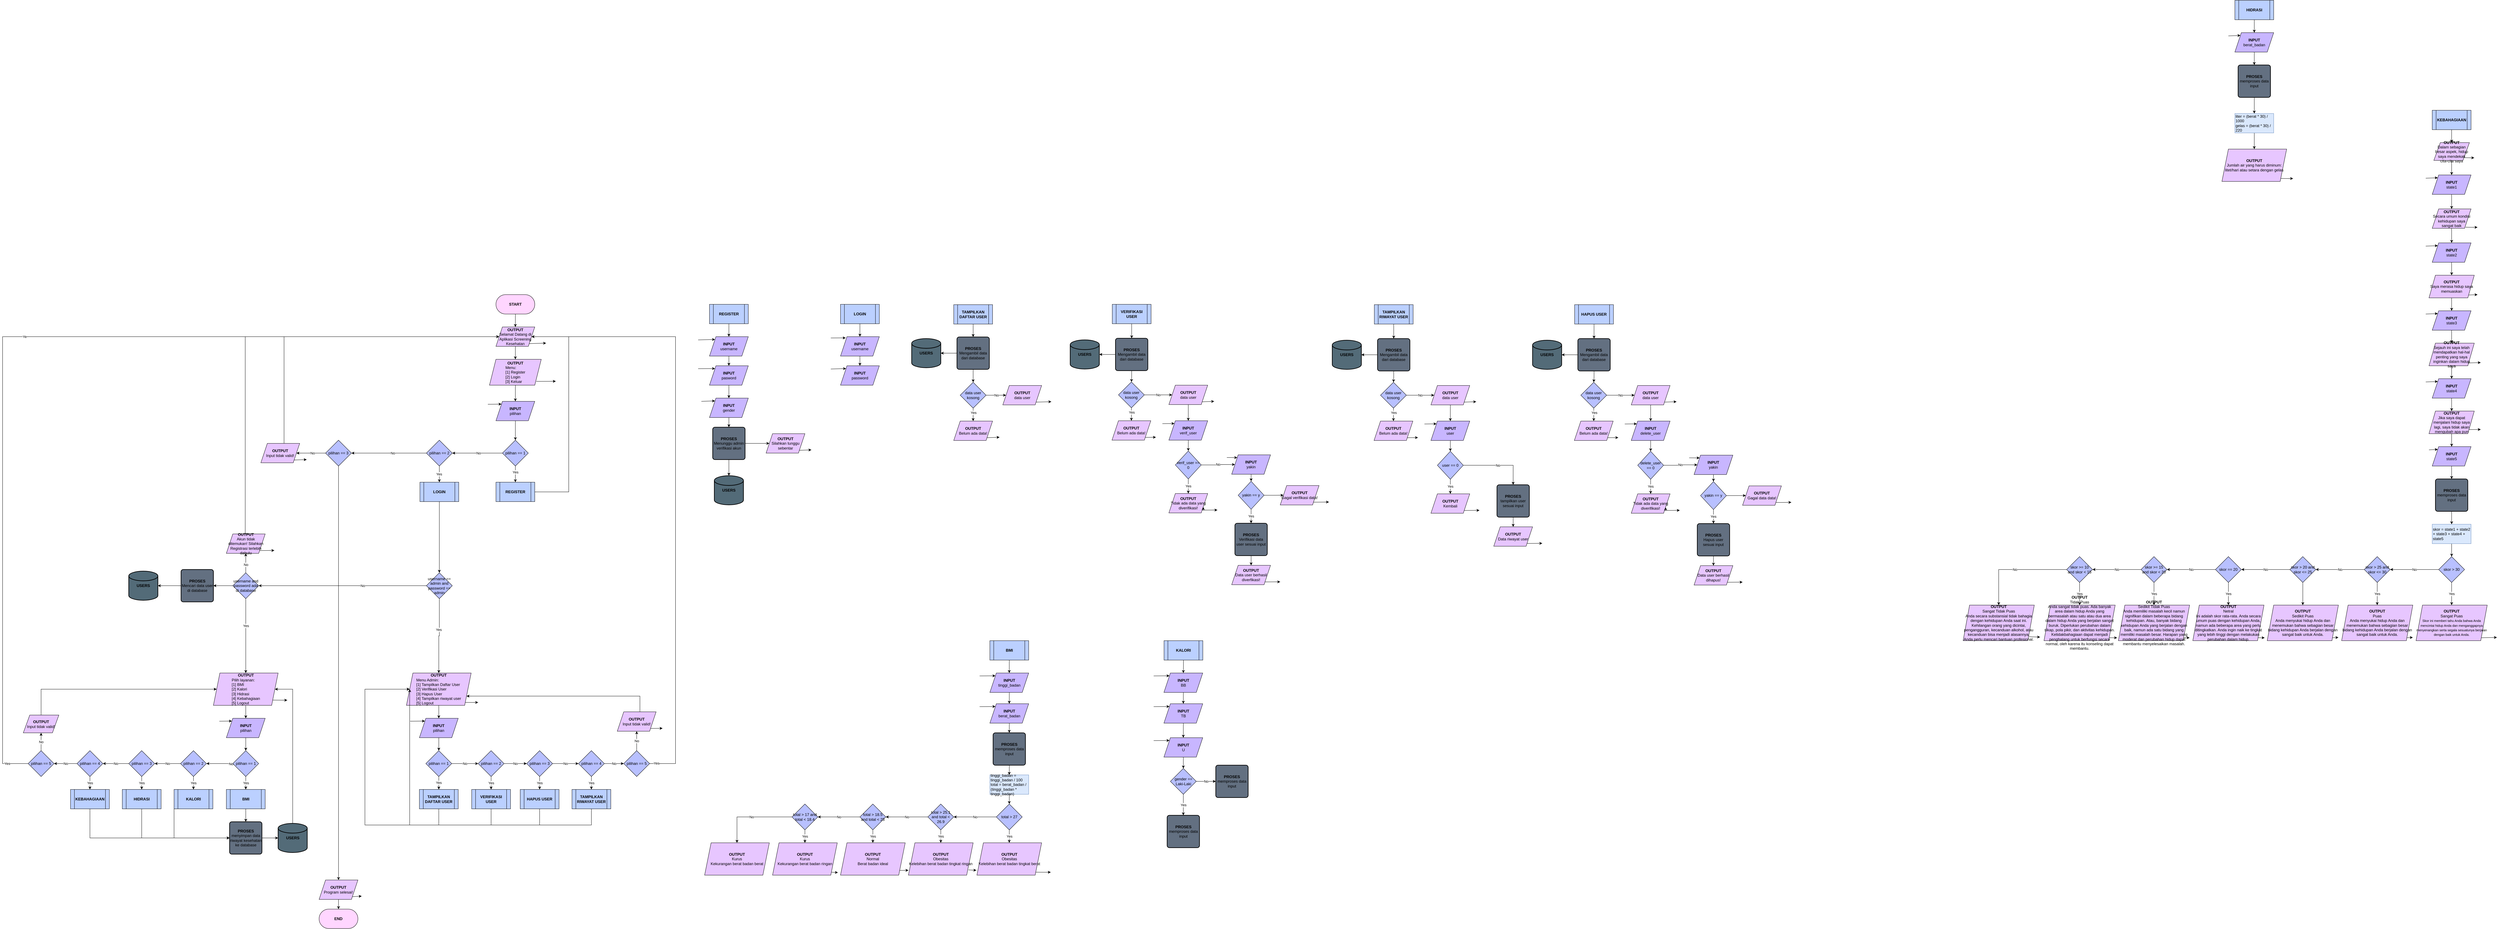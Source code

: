 <mxfile version="22.1.0" type="github">
  <diagram name="Page-1" id="qo0XNnkOASs_RlDREXJG">
    <mxGraphModel dx="2800" dy="1615" grid="1" gridSize="10" guides="1" tooltips="1" connect="1" arrows="1" fold="1" page="1" pageScale="1" pageWidth="850" pageHeight="1100" math="0" shadow="0">
      <root>
        <mxCell id="0" />
        <mxCell id="1" parent="0" />
        <mxCell id="Sn1ewvtp5F0sCQ9_cXQ1-5" value="" style="edgeStyle=orthogonalEdgeStyle;rounded=0;orthogonalLoop=1;jettySize=auto;html=1;" parent="1" source="Sn1ewvtp5F0sCQ9_cXQ1-2" target="Sn1ewvtp5F0sCQ9_cXQ1-4" edge="1">
          <mxGeometry relative="1" as="geometry" />
        </mxCell>
        <mxCell id="Sn1ewvtp5F0sCQ9_cXQ1-2" value="&lt;b&gt;START&lt;/b&gt;" style="rounded=1;whiteSpace=wrap;html=1;fillColor=#ffd6ff;arcSize=50;" parent="1" vertex="1">
          <mxGeometry x="365" y="50" width="120" height="60" as="geometry" />
        </mxCell>
        <mxCell id="Sn1ewvtp5F0sCQ9_cXQ1-7" value="" style="edgeStyle=orthogonalEdgeStyle;rounded=0;orthogonalLoop=1;jettySize=auto;html=1;" parent="1" source="Sn1ewvtp5F0sCQ9_cXQ1-4" target="Sn1ewvtp5F0sCQ9_cXQ1-6" edge="1">
          <mxGeometry relative="1" as="geometry" />
        </mxCell>
        <mxCell id="Sn1ewvtp5F0sCQ9_cXQ1-4" value="&lt;b&gt;OUTPUT&lt;/b&gt;&lt;br&gt;Selamat Datang di Aplikasi Screening Kesehatan" style="shape=parallelogram;perimeter=parallelogramPerimeter;whiteSpace=wrap;html=1;fixedSize=1;fillColor=#e7c6ff;" parent="1" vertex="1">
          <mxGeometry x="365" y="150" width="120" height="60" as="geometry" />
        </mxCell>
        <mxCell id="Sn1ewvtp5F0sCQ9_cXQ1-9" value="" style="edgeStyle=orthogonalEdgeStyle;rounded=0;orthogonalLoop=1;jettySize=auto;html=1;" parent="1" source="Sn1ewvtp5F0sCQ9_cXQ1-6" target="Sn1ewvtp5F0sCQ9_cXQ1-8" edge="1">
          <mxGeometry relative="1" as="geometry" />
        </mxCell>
        <mxCell id="Sn1ewvtp5F0sCQ9_cXQ1-6" value="&lt;b&gt;OUTPUT&lt;/b&gt;&lt;br&gt;&lt;div style=&quot;text-align: left;&quot;&gt;&lt;span style=&quot;background-color: initial;&quot;&gt;Menu:&lt;/span&gt;&lt;/div&gt;&lt;div style=&quot;text-align: left;&quot;&gt;&lt;span style=&quot;background-color: initial;&quot;&gt;[1] Register&lt;/span&gt;&lt;/div&gt;&lt;div style=&quot;text-align: left;&quot;&gt;&lt;span style=&quot;background-color: initial;&quot;&gt;[2] Login&lt;/span&gt;&lt;/div&gt;&lt;div style=&quot;text-align: left;&quot;&gt;&lt;span style=&quot;background-color: initial;&quot;&gt;[3] Keluar&lt;/span&gt;&lt;/div&gt;" style="shape=parallelogram;perimeter=parallelogramPerimeter;whiteSpace=wrap;html=1;fixedSize=1;fillColor=#e7c6ff;" parent="1" vertex="1">
          <mxGeometry x="345" y="250" width="160" height="80" as="geometry" />
        </mxCell>
        <mxCell id="Sn1ewvtp5F0sCQ9_cXQ1-11" value="" style="edgeStyle=orthogonalEdgeStyle;rounded=0;orthogonalLoop=1;jettySize=auto;html=1;" parent="1" source="Sn1ewvtp5F0sCQ9_cXQ1-8" target="Sn1ewvtp5F0sCQ9_cXQ1-10" edge="1">
          <mxGeometry relative="1" as="geometry" />
        </mxCell>
        <mxCell id="Sn1ewvtp5F0sCQ9_cXQ1-8" value="&lt;b&gt;INPUT&lt;/b&gt;&lt;br&gt;pilihan" style="shape=parallelogram;perimeter=parallelogramPerimeter;whiteSpace=wrap;html=1;fixedSize=1;fillColor=#c8b6ff;" parent="1" vertex="1">
          <mxGeometry x="365" y="380" width="120" height="60" as="geometry" />
        </mxCell>
        <mxCell id="Sn1ewvtp5F0sCQ9_cXQ1-13" value="" style="edgeStyle=orthogonalEdgeStyle;rounded=0;orthogonalLoop=1;jettySize=auto;html=1;" parent="1" source="Sn1ewvtp5F0sCQ9_cXQ1-10" target="Sn1ewvtp5F0sCQ9_cXQ1-12" edge="1">
          <mxGeometry relative="1" as="geometry" />
        </mxCell>
        <mxCell id="Sn1ewvtp5F0sCQ9_cXQ1-15" value="Yes" style="edgeLabel;html=1;align=center;verticalAlign=middle;resizable=0;points=[];" parent="Sn1ewvtp5F0sCQ9_cXQ1-13" vertex="1" connectable="0">
          <mxGeometry x="-0.231" relative="1" as="geometry">
            <mxPoint as="offset" />
          </mxGeometry>
        </mxCell>
        <mxCell id="Sn1ewvtp5F0sCQ9_cXQ1-17" style="edgeStyle=orthogonalEdgeStyle;rounded=0;orthogonalLoop=1;jettySize=auto;html=1;" parent="1" source="Sn1ewvtp5F0sCQ9_cXQ1-10" target="Sn1ewvtp5F0sCQ9_cXQ1-16" edge="1">
          <mxGeometry relative="1" as="geometry" />
        </mxCell>
        <mxCell id="Sn1ewvtp5F0sCQ9_cXQ1-18" value="No" style="edgeLabel;html=1;align=center;verticalAlign=middle;resizable=0;points=[];" parent="Sn1ewvtp5F0sCQ9_cXQ1-17" vertex="1" connectable="0">
          <mxGeometry x="-0.043" y="3" relative="1" as="geometry">
            <mxPoint y="-3" as="offset" />
          </mxGeometry>
        </mxCell>
        <mxCell id="Sn1ewvtp5F0sCQ9_cXQ1-10" value="pilihan == 1" style="rhombus;whiteSpace=wrap;html=1;fillColor=#b8c0ff;" parent="1" vertex="1">
          <mxGeometry x="385" y="500" width="80" height="80" as="geometry" />
        </mxCell>
        <mxCell id="Sn1ewvtp5F0sCQ9_cXQ1-12" value="&lt;b&gt;REGISTER&lt;/b&gt;" style="shape=process;whiteSpace=wrap;html=1;backgroundOutline=1;fillColor=#bbd0ff;" parent="1" vertex="1">
          <mxGeometry x="365" y="630" width="120" height="60" as="geometry" />
        </mxCell>
        <mxCell id="Sn1ewvtp5F0sCQ9_cXQ1-20" value="" style="edgeStyle=orthogonalEdgeStyle;rounded=0;orthogonalLoop=1;jettySize=auto;html=1;" parent="1" source="Sn1ewvtp5F0sCQ9_cXQ1-16" target="Sn1ewvtp5F0sCQ9_cXQ1-19" edge="1">
          <mxGeometry relative="1" as="geometry" />
        </mxCell>
        <mxCell id="Sn1ewvtp5F0sCQ9_cXQ1-21" value="Yes" style="edgeLabel;html=1;align=center;verticalAlign=middle;resizable=0;points=[];" parent="Sn1ewvtp5F0sCQ9_cXQ1-20" vertex="1" connectable="0">
          <mxGeometry x="0.002" y="-1" relative="1" as="geometry">
            <mxPoint as="offset" />
          </mxGeometry>
        </mxCell>
        <mxCell id="Sn1ewvtp5F0sCQ9_cXQ1-23" style="edgeStyle=orthogonalEdgeStyle;rounded=0;orthogonalLoop=1;jettySize=auto;html=1;entryX=1;entryY=0.5;entryDx=0;entryDy=0;" parent="1" source="Sn1ewvtp5F0sCQ9_cXQ1-16" target="Sn1ewvtp5F0sCQ9_cXQ1-22" edge="1">
          <mxGeometry relative="1" as="geometry" />
        </mxCell>
        <mxCell id="Sn1ewvtp5F0sCQ9_cXQ1-44" value="No" style="edgeLabel;html=1;align=center;verticalAlign=middle;resizable=0;points=[];" parent="Sn1ewvtp5F0sCQ9_cXQ1-23" vertex="1" connectable="0">
          <mxGeometry x="-0.096" y="2" relative="1" as="geometry">
            <mxPoint y="-2" as="offset" />
          </mxGeometry>
        </mxCell>
        <mxCell id="Sn1ewvtp5F0sCQ9_cXQ1-16" value="pilihan == 2" style="rhombus;whiteSpace=wrap;html=1;fillColor=#b8c0ff;" parent="1" vertex="1">
          <mxGeometry x="150" y="500" width="80" height="80" as="geometry" />
        </mxCell>
        <mxCell id="Sn1ewvtp5F0sCQ9_cXQ1-19" value="&lt;b&gt;LOGIN&lt;/b&gt;" style="shape=process;whiteSpace=wrap;html=1;backgroundOutline=1;fillColor=#bbd0ff;" parent="1" vertex="1">
          <mxGeometry x="130" y="630" width="120" height="60" as="geometry" />
        </mxCell>
        <mxCell id="Sn1ewvtp5F0sCQ9_cXQ1-41" value="" style="edgeStyle=orthogonalEdgeStyle;rounded=0;orthogonalLoop=1;jettySize=auto;html=1;" parent="1" source="Sn1ewvtp5F0sCQ9_cXQ1-22" target="Sn1ewvtp5F0sCQ9_cXQ1-40" edge="1">
          <mxGeometry relative="1" as="geometry" />
        </mxCell>
        <mxCell id="Sn1ewvtp5F0sCQ9_cXQ1-42" value="No" style="edgeLabel;html=1;align=center;verticalAlign=middle;resizable=0;points=[];" parent="Sn1ewvtp5F0sCQ9_cXQ1-41" vertex="1" connectable="0">
          <mxGeometry x="-0.751" y="3" relative="1" as="geometry">
            <mxPoint x="-30" y="-3" as="offset" />
          </mxGeometry>
        </mxCell>
        <mxCell id="kWeGTYvbGNl1iyYiIFyR-290" style="edgeStyle=orthogonalEdgeStyle;rounded=0;orthogonalLoop=1;jettySize=auto;html=1;entryX=0.5;entryY=0;entryDx=0;entryDy=0;" edge="1" parent="1" source="Sn1ewvtp5F0sCQ9_cXQ1-22" target="EOrwyC5NnsdYLsda_1K0-223">
          <mxGeometry relative="1" as="geometry" />
        </mxCell>
        <mxCell id="Sn1ewvtp5F0sCQ9_cXQ1-22" value="pilihan == 3" style="rhombus;whiteSpace=wrap;html=1;fillColor=#b8c0ff;" parent="1" vertex="1">
          <mxGeometry x="-161.67" y="500" width="80" height="80" as="geometry" />
        </mxCell>
        <mxCell id="Sn1ewvtp5F0sCQ9_cXQ1-43" style="edgeStyle=orthogonalEdgeStyle;rounded=0;orthogonalLoop=1;jettySize=auto;html=1;entryX=0;entryY=0.5;entryDx=0;entryDy=0;" parent="1" source="Sn1ewvtp5F0sCQ9_cXQ1-40" target="Sn1ewvtp5F0sCQ9_cXQ1-4" edge="1">
          <mxGeometry relative="1" as="geometry">
            <Array as="points">
              <mxPoint x="-290" y="180" />
            </Array>
          </mxGeometry>
        </mxCell>
        <mxCell id="Sn1ewvtp5F0sCQ9_cXQ1-40" value="&lt;b&gt;OUTPUT&lt;/b&gt;&lt;br&gt;Input tidak valid!" style="shape=parallelogram;perimeter=parallelogramPerimeter;whiteSpace=wrap;html=1;fixedSize=1;fillColor=#e7c6ff;" parent="1" vertex="1">
          <mxGeometry x="-361.67" y="510" width="120" height="60" as="geometry" />
        </mxCell>
        <mxCell id="w7ZADpuzzI7rwIIFdgVD-4" value="" style="edgeStyle=orthogonalEdgeStyle;rounded=0;orthogonalLoop=1;jettySize=auto;html=1;entryX=0.5;entryY=0;entryDx=0;entryDy=0;" parent="1" source="Sn1ewvtp5F0sCQ9_cXQ1-19" target="w7ZADpuzzI7rwIIFdgVD-15" edge="1">
          <mxGeometry relative="1" as="geometry">
            <mxPoint x="190" y="690" as="sourcePoint" />
            <mxPoint x="190" y="730" as="targetPoint" />
          </mxGeometry>
        </mxCell>
        <mxCell id="w7ZADpuzzI7rwIIFdgVD-6" value="" style="edgeStyle=orthogonalEdgeStyle;rounded=0;orthogonalLoop=1;jettySize=auto;html=1;entryX=1;entryY=0.5;entryDx=0;entryDy=0;" parent="1" source="Sn1ewvtp5F0sCQ9_cXQ1-12" target="Sn1ewvtp5F0sCQ9_cXQ1-4" edge="1">
          <mxGeometry relative="1" as="geometry">
            <mxPoint x="425" y="690" as="sourcePoint" />
            <mxPoint x="425" y="730" as="targetPoint" />
            <Array as="points">
              <mxPoint x="590" y="660" />
              <mxPoint x="590" y="180" />
            </Array>
          </mxGeometry>
        </mxCell>
        <mxCell id="5jB1MhsBqJiascW-whLG-7" value="" style="edgeStyle=orthogonalEdgeStyle;rounded=0;orthogonalLoop=1;jettySize=auto;html=1;" parent="1" source="w7ZADpuzzI7rwIIFdgVD-11" target="5jB1MhsBqJiascW-whLG-6" edge="1">
          <mxGeometry relative="1" as="geometry" />
        </mxCell>
        <mxCell id="w7ZADpuzzI7rwIIFdgVD-11" value="&lt;b&gt;OUTPUT&lt;/b&gt;&lt;br&gt;&lt;div style=&quot;text-align: left;&quot;&gt;&lt;span style=&quot;background-color: initial;&quot;&gt;Menu Admin:&lt;/span&gt;&lt;/div&gt;&lt;div style=&quot;text-align: left;&quot;&gt;&lt;span style=&quot;background-color: initial;&quot;&gt;[1] Tampilkan Daftar User&lt;/span&gt;&lt;/div&gt;&lt;div style=&quot;text-align: left;&quot;&gt;&lt;span style=&quot;background-color: initial;&quot;&gt;[2] Verifikasi User&lt;/span&gt;&lt;/div&gt;&lt;div style=&quot;text-align: left;&quot;&gt;&lt;span style=&quot;background-color: initial;&quot;&gt;[3] Hapus User&lt;/span&gt;&lt;/div&gt;&lt;div style=&quot;text-align: left;&quot;&gt;[4] Tampilkan riwayat user&lt;/div&gt;&lt;div style=&quot;text-align: left;&quot;&gt;[5] Logout&lt;/div&gt;" style="shape=parallelogram;perimeter=parallelogramPerimeter;whiteSpace=wrap;html=1;fixedSize=1;fillColor=#e7c6ff;" parent="1" vertex="1">
          <mxGeometry x="88.33" y="1220" width="200" height="100" as="geometry" />
        </mxCell>
        <mxCell id="w7ZADpuzzI7rwIIFdgVD-17" value="" style="edgeStyle=orthogonalEdgeStyle;rounded=0;orthogonalLoop=1;jettySize=auto;html=1;" parent="1" source="w7ZADpuzzI7rwIIFdgVD-15" target="w7ZADpuzzI7rwIIFdgVD-11" edge="1">
          <mxGeometry relative="1" as="geometry" />
        </mxCell>
        <mxCell id="w7ZADpuzzI7rwIIFdgVD-35" value="Yes" style="edgeLabel;html=1;align=center;verticalAlign=middle;resizable=0;points=[];" parent="w7ZADpuzzI7rwIIFdgVD-17" vertex="1" connectable="0">
          <mxGeometry x="-0.173" y="2" relative="1" as="geometry">
            <mxPoint x="-4" as="offset" />
          </mxGeometry>
        </mxCell>
        <mxCell id="w7ZADpuzzI7rwIIFdgVD-27" style="edgeStyle=orthogonalEdgeStyle;rounded=0;orthogonalLoop=1;jettySize=auto;html=1;entryX=1;entryY=0.5;entryDx=0;entryDy=0;" parent="1" source="w7ZADpuzzI7rwIIFdgVD-15" target="w7ZADpuzzI7rwIIFdgVD-26" edge="1">
          <mxGeometry relative="1" as="geometry" />
        </mxCell>
        <mxCell id="w7ZADpuzzI7rwIIFdgVD-36" value="No" style="edgeLabel;html=1;align=center;verticalAlign=middle;resizable=0;points=[];" parent="w7ZADpuzzI7rwIIFdgVD-27" vertex="1" connectable="0">
          <mxGeometry x="-0.252" y="1" relative="1" as="geometry">
            <mxPoint x="-3" y="-1" as="offset" />
          </mxGeometry>
        </mxCell>
        <mxCell id="w7ZADpuzzI7rwIIFdgVD-15" value="username == admin and password == admin" style="rhombus;whiteSpace=wrap;html=1;fillColor=#b8c0ff;" parent="1" vertex="1">
          <mxGeometry x="150" y="910" width="80" height="80" as="geometry" />
        </mxCell>
        <mxCell id="w7ZADpuzzI7rwIIFdgVD-29" value="" style="edgeStyle=orthogonalEdgeStyle;rounded=0;orthogonalLoop=1;jettySize=auto;html=1;" parent="1" source="w7ZADpuzzI7rwIIFdgVD-30" target="w7ZADpuzzI7rwIIFdgVD-28" edge="1">
          <mxGeometry relative="1" as="geometry" />
        </mxCell>
        <mxCell id="w7ZADpuzzI7rwIIFdgVD-34" value="" style="edgeStyle=orthogonalEdgeStyle;rounded=0;orthogonalLoop=1;jettySize=auto;html=1;" parent="1" source="w7ZADpuzzI7rwIIFdgVD-26" target="w7ZADpuzzI7rwIIFdgVD-33" edge="1">
          <mxGeometry relative="1" as="geometry" />
        </mxCell>
        <mxCell id="w7ZADpuzzI7rwIIFdgVD-37" value="Yes" style="edgeLabel;html=1;align=center;verticalAlign=middle;resizable=0;points=[];" parent="w7ZADpuzzI7rwIIFdgVD-34" vertex="1" connectable="0">
          <mxGeometry x="-0.276" relative="1" as="geometry">
            <mxPoint as="offset" />
          </mxGeometry>
        </mxCell>
        <mxCell id="w7ZADpuzzI7rwIIFdgVD-42" style="edgeStyle=orthogonalEdgeStyle;rounded=0;orthogonalLoop=1;jettySize=auto;html=1;entryX=0.5;entryY=1;entryDx=0;entryDy=0;" parent="1" source="w7ZADpuzzI7rwIIFdgVD-26" target="w7ZADpuzzI7rwIIFdgVD-22" edge="1">
          <mxGeometry relative="1" as="geometry" />
        </mxCell>
        <mxCell id="w7ZADpuzzI7rwIIFdgVD-43" value="No" style="edgeLabel;html=1;align=center;verticalAlign=middle;resizable=0;points=[];" parent="w7ZADpuzzI7rwIIFdgVD-42" vertex="1" connectable="0">
          <mxGeometry x="-0.17" relative="1" as="geometry">
            <mxPoint as="offset" />
          </mxGeometry>
        </mxCell>
        <mxCell id="w7ZADpuzzI7rwIIFdgVD-26" value="username and password ada di database" style="rhombus;whiteSpace=wrap;html=1;fillColor=#b8c0ff;" parent="1" vertex="1">
          <mxGeometry x="-448.33" y="910" width="80" height="80" as="geometry" />
        </mxCell>
        <mxCell id="w7ZADpuzzI7rwIIFdgVD-28" value="&lt;b&gt;USERS&lt;/b&gt;" style="strokeWidth=2;html=1;shape=mxgraph.flowchart.database;whiteSpace=wrap;fillColor=#536b78;" parent="1" vertex="1">
          <mxGeometry x="-770" y="905" width="90" height="90" as="geometry" />
        </mxCell>
        <mxCell id="w7ZADpuzzI7rwIIFdgVD-32" value="" style="edgeStyle=orthogonalEdgeStyle;rounded=0;orthogonalLoop=1;jettySize=auto;html=1;" parent="1" source="w7ZADpuzzI7rwIIFdgVD-26" target="w7ZADpuzzI7rwIIFdgVD-30" edge="1">
          <mxGeometry relative="1" as="geometry">
            <mxPoint x="-458.33" y="950" as="sourcePoint" />
            <mxPoint x="-680.33" y="950" as="targetPoint" />
          </mxGeometry>
        </mxCell>
        <mxCell id="w7ZADpuzzI7rwIIFdgVD-30" value="&lt;b&gt;PROSES&lt;/b&gt;&lt;br&gt;Mencari data user di database" style="rounded=1;whiteSpace=wrap;html=1;absoluteArcSize=1;arcSize=14;strokeWidth=2;fillColor=#637081;" parent="1" vertex="1">
          <mxGeometry x="-608.33" y="900" width="100" height="100" as="geometry" />
        </mxCell>
        <mxCell id="EOrwyC5NnsdYLsda_1K0-69" value="" style="edgeStyle=orthogonalEdgeStyle;rounded=0;orthogonalLoop=1;jettySize=auto;html=1;" parent="1" source="w7ZADpuzzI7rwIIFdgVD-33" target="EOrwyC5NnsdYLsda_1K0-68" edge="1">
          <mxGeometry relative="1" as="geometry" />
        </mxCell>
        <mxCell id="w7ZADpuzzI7rwIIFdgVD-33" value="&lt;b&gt;OUTPUT&lt;/b&gt;&lt;br&gt;&lt;div style=&quot;text-align: left;&quot;&gt;&lt;span style=&quot;background-color: initial;&quot;&gt;Pilih layanan:&lt;/span&gt;&lt;/div&gt;&lt;div style=&quot;text-align: left;&quot;&gt;&lt;span style=&quot;background-color: initial;&quot;&gt;[1] BMI&lt;/span&gt;&lt;/div&gt;&lt;div style=&quot;text-align: left;&quot;&gt;&lt;span style=&quot;background-color: initial;&quot;&gt;[2] Kalori&lt;/span&gt;&lt;/div&gt;&lt;div style=&quot;text-align: left;&quot;&gt;&lt;span style=&quot;background-color: initial;&quot;&gt;[3] Hidrasi&lt;/span&gt;&lt;/div&gt;&lt;div style=&quot;text-align: left;&quot;&gt;[4] Kebahagiaan&lt;/div&gt;&lt;div style=&quot;text-align: left;&quot;&gt;[5] Logout&lt;/div&gt;" style="shape=parallelogram;perimeter=parallelogramPerimeter;whiteSpace=wrap;html=1;fixedSize=1;fillColor=#e7c6ff;" parent="1" vertex="1">
          <mxGeometry x="-508.33" y="1220" width="200" height="100" as="geometry" />
        </mxCell>
        <mxCell id="w7ZADpuzzI7rwIIFdgVD-44" style="edgeStyle=orthogonalEdgeStyle;rounded=0;orthogonalLoop=1;jettySize=auto;html=1;entryX=0;entryY=0.5;entryDx=0;entryDy=0;" parent="1" source="w7ZADpuzzI7rwIIFdgVD-22" target="Sn1ewvtp5F0sCQ9_cXQ1-4" edge="1">
          <mxGeometry relative="1" as="geometry">
            <Array as="points">
              <mxPoint x="-410" y="820" />
              <mxPoint x="-410" y="180" />
            </Array>
          </mxGeometry>
        </mxCell>
        <mxCell id="w7ZADpuzzI7rwIIFdgVD-22" value="&lt;b&gt;OUTPUT&lt;/b&gt;&lt;br&gt;Akun tidak ditemukan! Silahkan Registrasi terlebih dahulu" style="shape=parallelogram;perimeter=parallelogramPerimeter;whiteSpace=wrap;html=1;fixedSize=1;fillColor=#e7c6ff;" parent="1" vertex="1">
          <mxGeometry x="-468.33" y="790" width="120" height="60" as="geometry" />
        </mxCell>
        <mxCell id="5jB1MhsBqJiascW-whLG-9" value="" style="edgeStyle=orthogonalEdgeStyle;rounded=0;orthogonalLoop=1;jettySize=auto;html=1;" parent="1" source="5jB1MhsBqJiascW-whLG-6" target="5jB1MhsBqJiascW-whLG-8" edge="1">
          <mxGeometry relative="1" as="geometry" />
        </mxCell>
        <mxCell id="5jB1MhsBqJiascW-whLG-6" value="&lt;b&gt;INPUT&lt;/b&gt;&lt;br&gt;pilihan" style="shape=parallelogram;perimeter=parallelogramPerimeter;whiteSpace=wrap;html=1;fixedSize=1;fillColor=#c8b6ff;" parent="1" vertex="1">
          <mxGeometry x="128.33" y="1360" width="120" height="60" as="geometry" />
        </mxCell>
        <mxCell id="5jB1MhsBqJiascW-whLG-12" value="" style="edgeStyle=orthogonalEdgeStyle;rounded=0;orthogonalLoop=1;jettySize=auto;html=1;" parent="1" source="5jB1MhsBqJiascW-whLG-8" target="5jB1MhsBqJiascW-whLG-11" edge="1">
          <mxGeometry relative="1" as="geometry" />
        </mxCell>
        <mxCell id="5jB1MhsBqJiascW-whLG-20" value="Yes" style="edgeLabel;html=1;align=center;verticalAlign=middle;resizable=0;points=[];" parent="5jB1MhsBqJiascW-whLG-12" vertex="1" connectable="0">
          <mxGeometry x="-0.087" y="-1" relative="1" as="geometry">
            <mxPoint as="offset" />
          </mxGeometry>
        </mxCell>
        <mxCell id="5jB1MhsBqJiascW-whLG-32" value="No" style="edgeStyle=orthogonalEdgeStyle;rounded=0;orthogonalLoop=1;jettySize=auto;html=1;entryX=0;entryY=0.5;entryDx=0;entryDy=0;" parent="1" source="5jB1MhsBqJiascW-whLG-8" target="5jB1MhsBqJiascW-whLG-31" edge="1">
          <mxGeometry relative="1" as="geometry" />
        </mxCell>
        <mxCell id="5jB1MhsBqJiascW-whLG-8" value="pilihan == 1" style="rhombus;whiteSpace=wrap;html=1;fillColor=#b8c0ff;" parent="1" vertex="1">
          <mxGeometry x="148.33" y="1460" width="80" height="80" as="geometry" />
        </mxCell>
        <mxCell id="5jB1MhsBqJiascW-whLG-16" value="" style="edgeStyle=orthogonalEdgeStyle;rounded=0;orthogonalLoop=1;jettySize=auto;html=1;entryX=0;entryY=0.5;entryDx=0;entryDy=0;" parent="1" source="5jB1MhsBqJiascW-whLG-11" target="w7ZADpuzzI7rwIIFdgVD-11" edge="1">
          <mxGeometry relative="1" as="geometry">
            <mxPoint x="188.33" y="1680.0" as="targetPoint" />
            <Array as="points">
              <mxPoint x="188" y="1690" />
              <mxPoint x="-40" y="1690" />
              <mxPoint x="-40" y="1270" />
            </Array>
          </mxGeometry>
        </mxCell>
        <mxCell id="5jB1MhsBqJiascW-whLG-11" value="&lt;b&gt;TAMPILKAN DAFTAR USER&lt;/b&gt;" style="shape=process;whiteSpace=wrap;html=1;backgroundOutline=1;fillColor=#bbd0ff;" parent="1" vertex="1">
          <mxGeometry x="128.33" y="1580" width="120" height="60" as="geometry" />
        </mxCell>
        <mxCell id="5jB1MhsBqJiascW-whLG-34" value="Yes" style="edgeStyle=orthogonalEdgeStyle;rounded=0;orthogonalLoop=1;jettySize=auto;html=1;" parent="1" source="5jB1MhsBqJiascW-whLG-31" target="5jB1MhsBqJiascW-whLG-33" edge="1">
          <mxGeometry relative="1" as="geometry" />
        </mxCell>
        <mxCell id="EOrwyC5NnsdYLsda_1K0-5" value="No" style="edgeStyle=orthogonalEdgeStyle;rounded=0;orthogonalLoop=1;jettySize=auto;html=1;entryX=0;entryY=0.5;entryDx=0;entryDy=0;" parent="1" source="5jB1MhsBqJiascW-whLG-31" target="EOrwyC5NnsdYLsda_1K0-4" edge="1">
          <mxGeometry relative="1" as="geometry" />
        </mxCell>
        <mxCell id="5jB1MhsBqJiascW-whLG-31" value="pilihan == 2" style="rhombus;whiteSpace=wrap;html=1;fillColor=#b8c0ff;" parent="1" vertex="1">
          <mxGeometry x="310" y="1460" width="80" height="80" as="geometry" />
        </mxCell>
        <mxCell id="kWeGTYvbGNl1iyYiIFyR-73" style="edgeStyle=orthogonalEdgeStyle;rounded=0;orthogonalLoop=1;jettySize=auto;html=1;entryX=0;entryY=0.5;entryDx=0;entryDy=0;" edge="1" parent="1" source="5jB1MhsBqJiascW-whLG-33" target="w7ZADpuzzI7rwIIFdgVD-11">
          <mxGeometry relative="1" as="geometry">
            <Array as="points">
              <mxPoint x="350" y="1690" />
              <mxPoint x="98" y="1690" />
            </Array>
          </mxGeometry>
        </mxCell>
        <mxCell id="5jB1MhsBqJiascW-whLG-33" value="&lt;b&gt;VERIFIKASI USER&lt;/b&gt;" style="shape=process;whiteSpace=wrap;html=1;backgroundOutline=1;fillColor=#bbd0ff;" parent="1" vertex="1">
          <mxGeometry x="290" y="1580" width="120" height="60" as="geometry" />
        </mxCell>
        <mxCell id="EOrwyC5NnsdYLsda_1K0-7" value="Yes" style="edgeStyle=orthogonalEdgeStyle;rounded=0;orthogonalLoop=1;jettySize=auto;html=1;" parent="1" source="EOrwyC5NnsdYLsda_1K0-4" target="EOrwyC5NnsdYLsda_1K0-6" edge="1">
          <mxGeometry relative="1" as="geometry" />
        </mxCell>
        <mxCell id="EOrwyC5NnsdYLsda_1K0-55" value="No" style="edgeStyle=orthogonalEdgeStyle;rounded=0;orthogonalLoop=1;jettySize=auto;html=1;entryX=0;entryY=0.5;entryDx=0;entryDy=0;" parent="1" source="EOrwyC5NnsdYLsda_1K0-4" target="EOrwyC5NnsdYLsda_1K0-36" edge="1">
          <mxGeometry relative="1" as="geometry" />
        </mxCell>
        <mxCell id="EOrwyC5NnsdYLsda_1K0-4" value="pilihan == 3" style="rhombus;whiteSpace=wrap;html=1;fillColor=#b8c0ff;" parent="1" vertex="1">
          <mxGeometry x="460" y="1460" width="80" height="80" as="geometry" />
        </mxCell>
        <mxCell id="kWeGTYvbGNl1iyYiIFyR-96" style="edgeStyle=orthogonalEdgeStyle;rounded=0;orthogonalLoop=1;jettySize=auto;html=1;entryX=0;entryY=0.5;entryDx=0;entryDy=0;" edge="1" parent="1" source="EOrwyC5NnsdYLsda_1K0-6" target="w7ZADpuzzI7rwIIFdgVD-11">
          <mxGeometry relative="1" as="geometry">
            <Array as="points">
              <mxPoint x="500" y="1690" />
              <mxPoint x="-40" y="1690" />
              <mxPoint x="-40" y="1270" />
            </Array>
          </mxGeometry>
        </mxCell>
        <mxCell id="EOrwyC5NnsdYLsda_1K0-6" value="&lt;b&gt;HAPUS USER&lt;/b&gt;" style="shape=process;whiteSpace=wrap;html=1;backgroundOutline=1;fillColor=#bbd0ff;" parent="1" vertex="1">
          <mxGeometry x="440" y="1580" width="120" height="60" as="geometry" />
        </mxCell>
        <mxCell id="EOrwyC5NnsdYLsda_1K0-35" value="Yes" style="edgeStyle=orthogonalEdgeStyle;rounded=0;orthogonalLoop=1;jettySize=auto;html=1;" parent="1" source="EOrwyC5NnsdYLsda_1K0-36" target="EOrwyC5NnsdYLsda_1K0-38" edge="1">
          <mxGeometry relative="1" as="geometry" />
        </mxCell>
        <mxCell id="EOrwyC5NnsdYLsda_1K0-61" value="No" style="edgeStyle=orthogonalEdgeStyle;rounded=0;orthogonalLoop=1;jettySize=auto;html=1;entryX=0;entryY=0.5;entryDx=0;entryDy=0;" parent="1" source="EOrwyC5NnsdYLsda_1K0-36" target="EOrwyC5NnsdYLsda_1K0-60" edge="1">
          <mxGeometry relative="1" as="geometry" />
        </mxCell>
        <mxCell id="EOrwyC5NnsdYLsda_1K0-36" value="pilihan == 4" style="rhombus;whiteSpace=wrap;html=1;fillColor=#b8c0ff;" parent="1" vertex="1">
          <mxGeometry x="620" y="1460" width="80" height="80" as="geometry" />
        </mxCell>
        <mxCell id="EOrwyC5NnsdYLsda_1K0-37" value="" style="edgeStyle=orthogonalEdgeStyle;rounded=0;orthogonalLoop=1;jettySize=auto;html=1;entryX=0;entryY=0.5;entryDx=0;entryDy=0;" parent="1" source="EOrwyC5NnsdYLsda_1K0-38" target="w7ZADpuzzI7rwIIFdgVD-11" edge="1">
          <mxGeometry relative="1" as="geometry">
            <mxPoint x="1590" y="1685" as="targetPoint" />
            <Array as="points">
              <mxPoint x="660" y="1690" />
              <mxPoint x="-40" y="1690" />
              <mxPoint x="-40" y="1270" />
            </Array>
          </mxGeometry>
        </mxCell>
        <mxCell id="EOrwyC5NnsdYLsda_1K0-38" value="&lt;b&gt;TAMPILKAN RIWAYAT USER&lt;/b&gt;" style="shape=process;whiteSpace=wrap;html=1;backgroundOutline=1;fillColor=#bbd0ff;" parent="1" vertex="1">
          <mxGeometry x="600" y="1580" width="120" height="60" as="geometry" />
        </mxCell>
        <mxCell id="EOrwyC5NnsdYLsda_1K0-67" style="edgeStyle=orthogonalEdgeStyle;rounded=0;orthogonalLoop=1;jettySize=auto;html=1;entryX=1;entryY=0.75;entryDx=0;entryDy=0;" parent="1" source="EOrwyC5NnsdYLsda_1K0-57" target="w7ZADpuzzI7rwIIFdgVD-11" edge="1">
          <mxGeometry relative="1" as="geometry">
            <Array as="points">
              <mxPoint x="810" y="1291" />
            </Array>
          </mxGeometry>
        </mxCell>
        <mxCell id="EOrwyC5NnsdYLsda_1K0-57" value="&lt;b&gt;OUTPUT&lt;/b&gt;&lt;br&gt;Input tidak valid!" style="shape=parallelogram;perimeter=parallelogramPerimeter;whiteSpace=wrap;html=1;fixedSize=1;fillColor=#e7c6ff;" parent="1" vertex="1">
          <mxGeometry x="740" y="1340" width="120" height="60" as="geometry" />
        </mxCell>
        <mxCell id="EOrwyC5NnsdYLsda_1K0-63" style="edgeStyle=orthogonalEdgeStyle;rounded=0;orthogonalLoop=1;jettySize=auto;html=1;entryX=1;entryY=0.5;entryDx=0;entryDy=0;" parent="1" source="EOrwyC5NnsdYLsda_1K0-60" target="Sn1ewvtp5F0sCQ9_cXQ1-4" edge="1">
          <mxGeometry relative="1" as="geometry">
            <Array as="points">
              <mxPoint x="920" y="1500" />
              <mxPoint x="920" y="180" />
            </Array>
          </mxGeometry>
        </mxCell>
        <mxCell id="EOrwyC5NnsdYLsda_1K0-64" value="Yes" style="edgeLabel;html=1;align=center;verticalAlign=middle;resizable=0;points=[];" parent="EOrwyC5NnsdYLsda_1K0-63" vertex="1" connectable="0">
          <mxGeometry x="-0.98" y="-4" relative="1" as="geometry">
            <mxPoint x="2" y="-5" as="offset" />
          </mxGeometry>
        </mxCell>
        <mxCell id="EOrwyC5NnsdYLsda_1K0-66" value="No" style="edgeStyle=orthogonalEdgeStyle;rounded=0;orthogonalLoop=1;jettySize=auto;html=1;" parent="1" source="EOrwyC5NnsdYLsda_1K0-60" target="EOrwyC5NnsdYLsda_1K0-57" edge="1">
          <mxGeometry relative="1" as="geometry" />
        </mxCell>
        <mxCell id="EOrwyC5NnsdYLsda_1K0-60" value="pilihan == 5" style="rhombus;whiteSpace=wrap;html=1;fillColor=#b8c0ff;" parent="1" vertex="1">
          <mxGeometry x="760" y="1460" width="80" height="80" as="geometry" />
        </mxCell>
        <mxCell id="EOrwyC5NnsdYLsda_1K0-71" value="" style="edgeStyle=orthogonalEdgeStyle;rounded=0;orthogonalLoop=1;jettySize=auto;html=1;" parent="1" source="EOrwyC5NnsdYLsda_1K0-68" target="EOrwyC5NnsdYLsda_1K0-70" edge="1">
          <mxGeometry relative="1" as="geometry" />
        </mxCell>
        <mxCell id="EOrwyC5NnsdYLsda_1K0-68" value="&lt;b&gt;INPUT&lt;/b&gt;&lt;br&gt;pilihan" style="shape=parallelogram;perimeter=parallelogramPerimeter;whiteSpace=wrap;html=1;fixedSize=1;fillColor=#c8b6ff;" parent="1" vertex="1">
          <mxGeometry x="-468.33" y="1360" width="120" height="60" as="geometry" />
        </mxCell>
        <mxCell id="EOrwyC5NnsdYLsda_1K0-73" value="Yes" style="edgeStyle=orthogonalEdgeStyle;rounded=0;orthogonalLoop=1;jettySize=auto;html=1;" parent="1" source="EOrwyC5NnsdYLsda_1K0-70" target="EOrwyC5NnsdYLsda_1K0-72" edge="1">
          <mxGeometry relative="1" as="geometry" />
        </mxCell>
        <mxCell id="EOrwyC5NnsdYLsda_1K0-123" style="edgeStyle=orthogonalEdgeStyle;rounded=0;orthogonalLoop=1;jettySize=auto;html=1;entryX=1;entryY=0.5;entryDx=0;entryDy=0;" parent="1" source="EOrwyC5NnsdYLsda_1K0-70" target="EOrwyC5NnsdYLsda_1K0-122" edge="1">
          <mxGeometry relative="1" as="geometry" />
        </mxCell>
        <mxCell id="EOrwyC5NnsdYLsda_1K0-124" value="No" style="edgeLabel;html=1;align=center;verticalAlign=middle;resizable=0;points=[];" parent="EOrwyC5NnsdYLsda_1K0-123" vertex="1" connectable="0">
          <mxGeometry x="-0.88" y="1" relative="1" as="geometry">
            <mxPoint x="-1" as="offset" />
          </mxGeometry>
        </mxCell>
        <mxCell id="EOrwyC5NnsdYLsda_1K0-70" value="pilihan == 1" style="rhombus;whiteSpace=wrap;html=1;fillColor=#b8c0ff;" parent="1" vertex="1">
          <mxGeometry x="-448.33" y="1460" width="80" height="80" as="geometry" />
        </mxCell>
        <mxCell id="EOrwyC5NnsdYLsda_1K0-121" value="" style="edgeStyle=orthogonalEdgeStyle;rounded=0;orthogonalLoop=1;jettySize=auto;html=1;entryX=0.5;entryY=0;entryDx=0;entryDy=0;" parent="1" source="EOrwyC5NnsdYLsda_1K0-72" target="EOrwyC5NnsdYLsda_1K0-141" edge="1">
          <mxGeometry relative="1" as="geometry">
            <mxPoint x="-408.33" y="1680" as="targetPoint" />
          </mxGeometry>
        </mxCell>
        <mxCell id="EOrwyC5NnsdYLsda_1K0-72" value="&lt;b&gt;BMI&lt;/b&gt;" style="shape=process;whiteSpace=wrap;html=1;backgroundOutline=1;fillColor=#bbd0ff;" parent="1" vertex="1">
          <mxGeometry x="-468.33" y="1580" width="120" height="60" as="geometry" />
        </mxCell>
        <mxCell id="EOrwyC5NnsdYLsda_1K0-120" style="edgeStyle=orthogonalEdgeStyle;rounded=0;orthogonalLoop=1;jettySize=auto;html=1;entryX=1;entryY=0.5;entryDx=0;entryDy=0;" parent="1" source="EOrwyC5NnsdYLsda_1K0-112" target="w7ZADpuzzI7rwIIFdgVD-33" edge="1">
          <mxGeometry relative="1" as="geometry">
            <Array as="points">
              <mxPoint x="-263" y="1270" />
            </Array>
          </mxGeometry>
        </mxCell>
        <mxCell id="EOrwyC5NnsdYLsda_1K0-112" value="&lt;b&gt;USERS&lt;/b&gt;" style="strokeWidth=2;html=1;shape=mxgraph.flowchart.database;whiteSpace=wrap;fillColor=#536b78;" parent="1" vertex="1">
          <mxGeometry x="-308.33" y="1685" width="90" height="90" as="geometry" />
        </mxCell>
        <mxCell id="EOrwyC5NnsdYLsda_1K0-126" value="Yes" style="edgeStyle=orthogonalEdgeStyle;rounded=0;orthogonalLoop=1;jettySize=auto;html=1;" parent="1" source="EOrwyC5NnsdYLsda_1K0-122" target="EOrwyC5NnsdYLsda_1K0-125" edge="1">
          <mxGeometry relative="1" as="geometry" />
        </mxCell>
        <mxCell id="EOrwyC5NnsdYLsda_1K0-129" value="No" style="edgeStyle=orthogonalEdgeStyle;rounded=0;orthogonalLoop=1;jettySize=auto;html=1;entryX=1;entryY=0.5;entryDx=0;entryDy=0;" parent="1" source="EOrwyC5NnsdYLsda_1K0-122" target="EOrwyC5NnsdYLsda_1K0-128" edge="1">
          <mxGeometry relative="1" as="geometry" />
        </mxCell>
        <mxCell id="EOrwyC5NnsdYLsda_1K0-122" value="pilihan == 2" style="rhombus;whiteSpace=wrap;html=1;fillColor=#b8c0ff;" parent="1" vertex="1">
          <mxGeometry x="-610" y="1460" width="80" height="80" as="geometry" />
        </mxCell>
        <mxCell id="EOrwyC5NnsdYLsda_1K0-150" value="" style="edgeStyle=orthogonalEdgeStyle;rounded=0;orthogonalLoop=1;jettySize=auto;html=1;entryX=0;entryY=0.5;entryDx=0;entryDy=0;" parent="1" source="EOrwyC5NnsdYLsda_1K0-125" target="EOrwyC5NnsdYLsda_1K0-141" edge="1">
          <mxGeometry relative="1" as="geometry">
            <mxPoint x="-1550" y="1680" as="targetPoint" />
            <Array as="points">
              <mxPoint x="-630" y="1730" />
            </Array>
          </mxGeometry>
        </mxCell>
        <mxCell id="EOrwyC5NnsdYLsda_1K0-125" value="&lt;b&gt;KALORI&lt;/b&gt;" style="shape=process;whiteSpace=wrap;html=1;backgroundOutline=1;fillColor=#bbd0ff;" parent="1" vertex="1">
          <mxGeometry x="-630" y="1580" width="120" height="60" as="geometry" />
        </mxCell>
        <mxCell id="EOrwyC5NnsdYLsda_1K0-131" value="Yes" style="edgeStyle=orthogonalEdgeStyle;rounded=0;orthogonalLoop=1;jettySize=auto;html=1;" parent="1" source="EOrwyC5NnsdYLsda_1K0-128" target="EOrwyC5NnsdYLsda_1K0-130" edge="1">
          <mxGeometry relative="1" as="geometry" />
        </mxCell>
        <mxCell id="EOrwyC5NnsdYLsda_1K0-153" value="No" style="edgeStyle=orthogonalEdgeStyle;rounded=0;orthogonalLoop=1;jettySize=auto;html=1;entryX=1;entryY=0.5;entryDx=0;entryDy=0;" parent="1" source="EOrwyC5NnsdYLsda_1K0-128" target="EOrwyC5NnsdYLsda_1K0-152" edge="1">
          <mxGeometry relative="1" as="geometry" />
        </mxCell>
        <mxCell id="EOrwyC5NnsdYLsda_1K0-128" value="pilihan == 3" style="rhombus;whiteSpace=wrap;html=1;fillColor=#b8c0ff;" parent="1" vertex="1">
          <mxGeometry x="-770" y="1460" width="80" height="80" as="geometry" />
        </mxCell>
        <mxCell id="kWeGTYvbGNl1iyYiIFyR-288" style="edgeStyle=orthogonalEdgeStyle;rounded=0;orthogonalLoop=1;jettySize=auto;html=1;entryX=0;entryY=0.5;entryDx=0;entryDy=0;" edge="1" parent="1" source="EOrwyC5NnsdYLsda_1K0-130" target="EOrwyC5NnsdYLsda_1K0-141">
          <mxGeometry relative="1" as="geometry">
            <Array as="points">
              <mxPoint x="-730" y="1730" />
            </Array>
          </mxGeometry>
        </mxCell>
        <mxCell id="EOrwyC5NnsdYLsda_1K0-130" value="&lt;b&gt;HIDRASI&lt;/b&gt;" style="shape=process;whiteSpace=wrap;html=1;backgroundOutline=1;fillColor=#bbd0ff;" parent="1" vertex="1">
          <mxGeometry x="-790" y="1580" width="120" height="60" as="geometry" />
        </mxCell>
        <mxCell id="EOrwyC5NnsdYLsda_1K0-142" value="" style="edgeStyle=orthogonalEdgeStyle;rounded=0;orthogonalLoop=1;jettySize=auto;html=1;" parent="1" source="EOrwyC5NnsdYLsda_1K0-141" target="EOrwyC5NnsdYLsda_1K0-112" edge="1">
          <mxGeometry relative="1" as="geometry" />
        </mxCell>
        <mxCell id="EOrwyC5NnsdYLsda_1K0-141" value="&lt;b&gt;PROSES&lt;/b&gt;&lt;br&gt;menyimpan data riwayat kesehatan ke database" style="rounded=1;whiteSpace=wrap;html=1;absoluteArcSize=1;arcSize=14;strokeWidth=2;fillColor=#637081;" parent="1" vertex="1">
          <mxGeometry x="-458.33" y="1680" width="100" height="100" as="geometry" />
        </mxCell>
        <mxCell id="EOrwyC5NnsdYLsda_1K0-155" value="Yes" style="edgeStyle=orthogonalEdgeStyle;rounded=0;orthogonalLoop=1;jettySize=auto;html=1;" parent="1" source="EOrwyC5NnsdYLsda_1K0-152" target="EOrwyC5NnsdYLsda_1K0-154" edge="1">
          <mxGeometry relative="1" as="geometry" />
        </mxCell>
        <mxCell id="EOrwyC5NnsdYLsda_1K0-215" value="No" style="edgeStyle=orthogonalEdgeStyle;rounded=0;orthogonalLoop=1;jettySize=auto;html=1;entryX=1;entryY=0.5;entryDx=0;entryDy=0;" parent="1" source="EOrwyC5NnsdYLsda_1K0-152" target="EOrwyC5NnsdYLsda_1K0-214" edge="1">
          <mxGeometry relative="1" as="geometry" />
        </mxCell>
        <mxCell id="EOrwyC5NnsdYLsda_1K0-152" value="pilihan == 4" style="rhombus;whiteSpace=wrap;html=1;fillColor=#b8c0ff;" parent="1" vertex="1">
          <mxGeometry x="-930" y="1460" width="80" height="80" as="geometry" />
        </mxCell>
        <mxCell id="EOrwyC5NnsdYLsda_1K0-157" value="" style="edgeStyle=orthogonalEdgeStyle;rounded=0;orthogonalLoop=1;jettySize=auto;html=1;entryX=0;entryY=0.5;entryDx=0;entryDy=0;" parent="1" source="EOrwyC5NnsdYLsda_1K0-154" target="EOrwyC5NnsdYLsda_1K0-141" edge="1">
          <mxGeometry relative="1" as="geometry">
            <mxPoint x="-2100" y="1680" as="targetPoint" />
            <Array as="points">
              <mxPoint x="-890" y="1730" />
            </Array>
          </mxGeometry>
        </mxCell>
        <mxCell id="EOrwyC5NnsdYLsda_1K0-154" value="&lt;b&gt;KEBAHAGIAAN&lt;/b&gt;" style="shape=process;whiteSpace=wrap;html=1;backgroundOutline=1;fillColor=#bbd0ff;" parent="1" vertex="1">
          <mxGeometry x="-950" y="1580" width="120" height="60" as="geometry" />
        </mxCell>
        <mxCell id="EOrwyC5NnsdYLsda_1K0-216" value="Ye" style="edgeStyle=orthogonalEdgeStyle;rounded=0;orthogonalLoop=1;jettySize=auto;html=1;entryX=0;entryY=0.5;entryDx=0;entryDy=0;" parent="1" source="EOrwyC5NnsdYLsda_1K0-214" target="Sn1ewvtp5F0sCQ9_cXQ1-4" edge="1">
          <mxGeometry relative="1" as="geometry">
            <mxPoint x="295" y="240" as="targetPoint" />
            <Array as="points">
              <mxPoint x="-1160" y="1500" />
              <mxPoint x="-1160" y="180" />
            </Array>
          </mxGeometry>
        </mxCell>
        <mxCell id="EOrwyC5NnsdYLsda_1K0-217" value="Yes" style="edgeLabel;html=1;align=center;verticalAlign=middle;resizable=0;points=[];" parent="EOrwyC5NnsdYLsda_1K0-216" vertex="1" connectable="0">
          <mxGeometry x="-0.981" y="5" relative="1" as="geometry">
            <mxPoint x="-37" y="-5" as="offset" />
          </mxGeometry>
        </mxCell>
        <mxCell id="EOrwyC5NnsdYLsda_1K0-219" value="No" style="edgeStyle=orthogonalEdgeStyle;rounded=0;orthogonalLoop=1;jettySize=auto;html=1;" parent="1" source="EOrwyC5NnsdYLsda_1K0-214" target="EOrwyC5NnsdYLsda_1K0-218" edge="1">
          <mxGeometry relative="1" as="geometry" />
        </mxCell>
        <mxCell id="EOrwyC5NnsdYLsda_1K0-214" value="pilihan == 5" style="rhombus;whiteSpace=wrap;html=1;fillColor=#b8c0ff;" parent="1" vertex="1">
          <mxGeometry x="-1081" y="1460" width="80" height="80" as="geometry" />
        </mxCell>
        <mxCell id="EOrwyC5NnsdYLsda_1K0-220" style="edgeStyle=orthogonalEdgeStyle;rounded=0;orthogonalLoop=1;jettySize=auto;html=1;entryX=0;entryY=0.5;entryDx=0;entryDy=0;" parent="1" source="EOrwyC5NnsdYLsda_1K0-218" target="w7ZADpuzzI7rwIIFdgVD-33" edge="1">
          <mxGeometry relative="1" as="geometry">
            <Array as="points">
              <mxPoint x="-1041" y="1270" />
            </Array>
          </mxGeometry>
        </mxCell>
        <mxCell id="EOrwyC5NnsdYLsda_1K0-218" value="&lt;b&gt;OUTPUT&lt;/b&gt;&lt;br&gt;&lt;div style=&quot;&quot;&gt;Input tidak valid!&lt;/div&gt;" style="shape=parallelogram;perimeter=parallelogramPerimeter;whiteSpace=wrap;html=1;fixedSize=1;fillColor=#e7c6ff;" parent="1" vertex="1">
          <mxGeometry x="-1096" y="1350" width="110" height="55" as="geometry" />
        </mxCell>
        <mxCell id="EOrwyC5NnsdYLsda_1K0-222" value="&lt;b&gt;END&lt;/b&gt;" style="rounded=1;whiteSpace=wrap;html=1;fillColor=#ffd6ff;arcSize=50;" parent="1" vertex="1">
          <mxGeometry x="-181.67" y="1950" width="120" height="60" as="geometry" />
        </mxCell>
        <mxCell id="EOrwyC5NnsdYLsda_1K0-224" value="" style="edgeStyle=orthogonalEdgeStyle;rounded=0;orthogonalLoop=1;jettySize=auto;html=1;" parent="1" source="EOrwyC5NnsdYLsda_1K0-223" target="EOrwyC5NnsdYLsda_1K0-222" edge="1">
          <mxGeometry relative="1" as="geometry" />
        </mxCell>
        <mxCell id="EOrwyC5NnsdYLsda_1K0-223" value="&lt;b&gt;OUTPUT&lt;/b&gt;&lt;br&gt;Program selesai!" style="shape=parallelogram;perimeter=parallelogramPerimeter;whiteSpace=wrap;html=1;fixedSize=1;fillColor=#e7c6ff;" parent="1" vertex="1">
          <mxGeometry x="-181.67" y="1860" width="120" height="60" as="geometry" />
        </mxCell>
        <mxCell id="2zLUY2DvJtK6Paqmy8Dp-1" value="" style="endArrow=classic;html=1;rounded=0;exitX=1;exitY=1;exitDx=0;exitDy=0;" parent="1" source="Sn1ewvtp5F0sCQ9_cXQ1-4" edge="1">
          <mxGeometry width="50" height="50" relative="1" as="geometry">
            <mxPoint x="490" y="220" as="sourcePoint" />
            <mxPoint x="520" y="200" as="targetPoint" />
          </mxGeometry>
        </mxCell>
        <mxCell id="2zLUY2DvJtK6Paqmy8Dp-2" value="" style="endArrow=classic;html=1;rounded=0;exitX=0.904;exitY=0.853;exitDx=0;exitDy=0;exitPerimeter=0;" parent="1" source="Sn1ewvtp5F0sCQ9_cXQ1-6" edge="1">
          <mxGeometry width="50" height="50" relative="1" as="geometry">
            <mxPoint x="500" y="311" as="sourcePoint" />
            <mxPoint x="550" y="318" as="targetPoint" />
          </mxGeometry>
        </mxCell>
        <mxCell id="2zLUY2DvJtK6Paqmy8Dp-3" value="" style="endArrow=classic;html=1;rounded=0;entryX=0;entryY=0;entryDx=0;entryDy=0;" parent="1" target="Sn1ewvtp5F0sCQ9_cXQ1-8" edge="1">
          <mxGeometry width="50" height="50" relative="1" as="geometry">
            <mxPoint x="340" y="389" as="sourcePoint" />
            <mxPoint x="520" y="431" as="targetPoint" />
          </mxGeometry>
        </mxCell>
        <mxCell id="s_FfRPfBUzpd6vKLuQ_n-6" value="" style="endArrow=classic;html=1;rounded=0;exitX=1;exitY=1;exitDx=0;exitDy=0;" parent="1" source="Sn1ewvtp5F0sCQ9_cXQ1-40" edge="1">
          <mxGeometry width="50" height="50" relative="1" as="geometry">
            <mxPoint x="-220" y="610" as="sourcePoint" />
            <mxPoint x="-220" y="560" as="targetPoint" />
          </mxGeometry>
        </mxCell>
        <mxCell id="s_FfRPfBUzpd6vKLuQ_n-7" value="" style="endArrow=classic;html=1;rounded=0;exitX=1;exitY=1;exitDx=0;exitDy=0;" parent="1" source="w7ZADpuzzI7rwIIFdgVD-22" edge="1">
          <mxGeometry width="50" height="50" relative="1" as="geometry">
            <mxPoint x="-380" y="880" as="sourcePoint" />
            <mxPoint x="-320" y="841" as="targetPoint" />
          </mxGeometry>
        </mxCell>
        <mxCell id="s_FfRPfBUzpd6vKLuQ_n-8" value="" style="endArrow=classic;html=1;rounded=0;exitX=0.916;exitY=0.838;exitDx=0;exitDy=0;exitPerimeter=0;" parent="1" source="w7ZADpuzzI7rwIIFdgVD-33" edge="1">
          <mxGeometry width="50" height="50" relative="1" as="geometry">
            <mxPoint x="-400" y="1390" as="sourcePoint" />
            <mxPoint x="-280" y="1304" as="targetPoint" />
          </mxGeometry>
        </mxCell>
        <mxCell id="s_FfRPfBUzpd6vKLuQ_n-9" value="" style="endArrow=classic;html=1;rounded=0;entryX=0;entryY=0;entryDx=0;entryDy=0;" parent="1" target="EOrwyC5NnsdYLsda_1K0-68" edge="1">
          <mxGeometry width="50" height="50" relative="1" as="geometry">
            <mxPoint x="-490" y="1369" as="sourcePoint" />
            <mxPoint x="-390" y="1430" as="targetPoint" />
          </mxGeometry>
        </mxCell>
        <mxCell id="s_FfRPfBUzpd6vKLuQ_n-37" value="" style="endArrow=classic;html=1;rounded=0;exitX=1;exitY=1;exitDx=0;exitDy=0;" parent="1" source="EOrwyC5NnsdYLsda_1K0-223" edge="1">
          <mxGeometry width="50" height="50" relative="1" as="geometry">
            <mxPoint x="-30" y="1930" as="sourcePoint" />
            <mxPoint x="-50" y="1910" as="targetPoint" />
          </mxGeometry>
        </mxCell>
        <mxCell id="s_FfRPfBUzpd6vKLuQ_n-38" value="" style="endArrow=classic;html=1;rounded=0;exitX=1;exitY=1;exitDx=0;exitDy=0;" parent="1" source="w7ZADpuzzI7rwIIFdgVD-11" edge="1">
          <mxGeometry width="50" height="50" relative="1" as="geometry">
            <mxPoint x="280" y="1350" as="sourcePoint" />
            <mxPoint x="310" y="1311" as="targetPoint" />
          </mxGeometry>
        </mxCell>
        <mxCell id="s_FfRPfBUzpd6vKLuQ_n-39" value="" style="endArrow=classic;html=1;rounded=0;entryX=0;entryY=0;entryDx=0;entryDy=0;" parent="1" target="5jB1MhsBqJiascW-whLG-6" edge="1">
          <mxGeometry width="50" height="50" relative="1" as="geometry">
            <mxPoint x="100" y="1369" as="sourcePoint" />
            <mxPoint x="70" y="1380" as="targetPoint" />
          </mxGeometry>
        </mxCell>
        <mxCell id="s_FfRPfBUzpd6vKLuQ_n-54" value="" style="endArrow=classic;html=1;rounded=0;exitX=1;exitY=1;exitDx=0;exitDy=0;" parent="1" source="EOrwyC5NnsdYLsda_1K0-57" edge="1">
          <mxGeometry width="50" height="50" relative="1" as="geometry">
            <mxPoint x="860" y="1420" as="sourcePoint" />
            <mxPoint x="880" y="1391" as="targetPoint" />
          </mxGeometry>
        </mxCell>
        <mxCell id="kWeGTYvbGNl1iyYiIFyR-11" value="&lt;b&gt;REGISTER&lt;/b&gt;" style="shape=process;whiteSpace=wrap;html=1;backgroundOutline=1;fillColor=#bbd0ff;" vertex="1" parent="1">
          <mxGeometry x="1025" y="80.0" width="120" height="60" as="geometry" />
        </mxCell>
        <mxCell id="kWeGTYvbGNl1iyYiIFyR-12" value="&lt;b&gt;USERS&lt;/b&gt;" style="strokeWidth=2;html=1;shape=mxgraph.flowchart.database;whiteSpace=wrap;fillColor=#536b78;" vertex="1" parent="1">
          <mxGeometry x="1040" y="610" width="90" height="90" as="geometry" />
        </mxCell>
        <mxCell id="kWeGTYvbGNl1iyYiIFyR-13" value="" style="edgeStyle=orthogonalEdgeStyle;rounded=0;orthogonalLoop=1;jettySize=auto;html=1;" edge="1" parent="1" source="kWeGTYvbGNl1iyYiIFyR-15" target="kWeGTYvbGNl1iyYiIFyR-12">
          <mxGeometry relative="1" as="geometry" />
        </mxCell>
        <mxCell id="kWeGTYvbGNl1iyYiIFyR-14" style="edgeStyle=orthogonalEdgeStyle;rounded=0;orthogonalLoop=1;jettySize=auto;html=1;" edge="1" parent="1" source="kWeGTYvbGNl1iyYiIFyR-15" target="kWeGTYvbGNl1iyYiIFyR-21">
          <mxGeometry relative="1" as="geometry" />
        </mxCell>
        <mxCell id="kWeGTYvbGNl1iyYiIFyR-15" value="&lt;b&gt;PROSES&lt;/b&gt;&lt;br&gt;Menunggu admin verifikasi akun" style="rounded=1;whiteSpace=wrap;html=1;absoluteArcSize=1;arcSize=14;strokeWidth=2;fillColor=#637081;" vertex="1" parent="1">
          <mxGeometry x="1035" y="460.0" width="100" height="100" as="geometry" />
        </mxCell>
        <mxCell id="kWeGTYvbGNl1iyYiIFyR-16" value="" style="edgeStyle=orthogonalEdgeStyle;rounded=0;orthogonalLoop=1;jettySize=auto;html=1;" edge="1" parent="1" source="kWeGTYvbGNl1iyYiIFyR-11" target="kWeGTYvbGNl1iyYiIFyR-17">
          <mxGeometry relative="1" as="geometry">
            <mxPoint x="1085" y="140.0" as="sourcePoint" />
            <mxPoint x="1085" y="270.0" as="targetPoint" />
          </mxGeometry>
        </mxCell>
        <mxCell id="kWeGTYvbGNl1iyYiIFyR-17" value="&lt;b&gt;INPUT&lt;/b&gt;&lt;br&gt;username" style="shape=parallelogram;perimeter=parallelogramPerimeter;whiteSpace=wrap;html=1;fixedSize=1;fillColor=#c8b6ff;" vertex="1" parent="1">
          <mxGeometry x="1025" y="180.0" width="120" height="60" as="geometry" />
        </mxCell>
        <mxCell id="kWeGTYvbGNl1iyYiIFyR-18" value="" style="edgeStyle=orthogonalEdgeStyle;rounded=0;orthogonalLoop=1;jettySize=auto;html=1;" edge="1" parent="1" source="kWeGTYvbGNl1iyYiIFyR-17" target="kWeGTYvbGNl1iyYiIFyR-20">
          <mxGeometry relative="1" as="geometry">
            <mxPoint x="1085" y="240.0" as="sourcePoint" />
            <mxPoint x="1085" y="600" as="targetPoint" />
          </mxGeometry>
        </mxCell>
        <mxCell id="kWeGTYvbGNl1iyYiIFyR-19" value="" style="edgeStyle=orthogonalEdgeStyle;rounded=0;orthogonalLoop=1;jettySize=auto;html=1;" edge="1" parent="1" source="kWeGTYvbGNl1iyYiIFyR-20" target="kWeGTYvbGNl1iyYiIFyR-23">
          <mxGeometry relative="1" as="geometry" />
        </mxCell>
        <mxCell id="kWeGTYvbGNl1iyYiIFyR-20" value="&lt;b&gt;INPUT&lt;/b&gt;&lt;br&gt;pasword" style="shape=parallelogram;perimeter=parallelogramPerimeter;whiteSpace=wrap;html=1;fixedSize=1;fillColor=#c8b6ff;" vertex="1" parent="1">
          <mxGeometry x="1025" y="270.0" width="120" height="60" as="geometry" />
        </mxCell>
        <mxCell id="kWeGTYvbGNl1iyYiIFyR-21" value="&lt;b&gt;OUTPUT&lt;/b&gt;&lt;br&gt;Silahkan tunggu sebentar" style="shape=parallelogram;perimeter=parallelogramPerimeter;whiteSpace=wrap;html=1;fixedSize=1;fillColor=#e7c6ff;" vertex="1" parent="1">
          <mxGeometry x="1200" y="480.0" width="120" height="60" as="geometry" />
        </mxCell>
        <mxCell id="kWeGTYvbGNl1iyYiIFyR-22" value="" style="edgeStyle=orthogonalEdgeStyle;rounded=0;orthogonalLoop=1;jettySize=auto;html=1;" edge="1" parent="1" source="kWeGTYvbGNl1iyYiIFyR-23" target="kWeGTYvbGNl1iyYiIFyR-15">
          <mxGeometry relative="1" as="geometry" />
        </mxCell>
        <mxCell id="kWeGTYvbGNl1iyYiIFyR-23" value="&lt;b&gt;INPUT&lt;/b&gt;&lt;br&gt;gender" style="shape=parallelogram;perimeter=parallelogramPerimeter;whiteSpace=wrap;html=1;fixedSize=1;fillColor=#c8b6ff;" vertex="1" parent="1">
          <mxGeometry x="1025" y="370.0" width="120" height="60" as="geometry" />
        </mxCell>
        <mxCell id="kWeGTYvbGNl1iyYiIFyR-24" value="" style="endArrow=classic;html=1;rounded=0;entryX=0;entryY=0;entryDx=0;entryDy=0;" edge="1" parent="1" target="kWeGTYvbGNl1iyYiIFyR-17">
          <mxGeometry width="50" height="50" relative="1" as="geometry">
            <mxPoint x="990" y="190.0" as="sourcePoint" />
            <mxPoint x="1005" y="210.0" as="targetPoint" />
          </mxGeometry>
        </mxCell>
        <mxCell id="kWeGTYvbGNl1iyYiIFyR-25" value="" style="endArrow=classic;html=1;rounded=0;entryX=0;entryY=0;entryDx=0;entryDy=0;" edge="1" parent="1" target="kWeGTYvbGNl1iyYiIFyR-20">
          <mxGeometry width="50" height="50" relative="1" as="geometry">
            <mxPoint x="990" y="279.0" as="sourcePoint" />
            <mxPoint x="1035" y="260.0" as="targetPoint" />
          </mxGeometry>
        </mxCell>
        <mxCell id="kWeGTYvbGNl1iyYiIFyR-26" value="" style="endArrow=classic;html=1;rounded=0;entryX=0;entryY=0;entryDx=0;entryDy=0;" edge="1" parent="1" target="kWeGTYvbGNl1iyYiIFyR-23">
          <mxGeometry width="50" height="50" relative="1" as="geometry">
            <mxPoint x="1000" y="380.0" as="sourcePoint" />
            <mxPoint x="1025" y="370.0" as="targetPoint" />
          </mxGeometry>
        </mxCell>
        <mxCell id="kWeGTYvbGNl1iyYiIFyR-27" value="" style="endArrow=classic;html=1;rounded=0;exitX=1;exitY=1;exitDx=0;exitDy=0;" edge="1" parent="1" source="kWeGTYvbGNl1iyYiIFyR-21">
          <mxGeometry width="50" height="50" relative="1" as="geometry">
            <mxPoint x="1340" y="560" as="sourcePoint" />
            <mxPoint x="1340" y="530" as="targetPoint" />
          </mxGeometry>
        </mxCell>
        <mxCell id="kWeGTYvbGNl1iyYiIFyR-28" value="&lt;b&gt;LOGIN&lt;/b&gt;" style="shape=process;whiteSpace=wrap;html=1;backgroundOutline=1;fillColor=#bbd0ff;" vertex="1" parent="1">
          <mxGeometry x="1430" y="80" width="120" height="60" as="geometry" />
        </mxCell>
        <mxCell id="kWeGTYvbGNl1iyYiIFyR-29" value="" style="edgeStyle=orthogonalEdgeStyle;rounded=0;orthogonalLoop=1;jettySize=auto;html=1;" edge="1" parent="1" source="kWeGTYvbGNl1iyYiIFyR-28" target="kWeGTYvbGNl1iyYiIFyR-31">
          <mxGeometry relative="1" as="geometry">
            <mxPoint x="1490" y="140" as="sourcePoint" />
            <mxPoint x="1490" y="270" as="targetPoint" />
          </mxGeometry>
        </mxCell>
        <mxCell id="kWeGTYvbGNl1iyYiIFyR-30" value="" style="edgeStyle=orthogonalEdgeStyle;rounded=0;orthogonalLoop=1;jettySize=auto;html=1;" edge="1" parent="1" source="kWeGTYvbGNl1iyYiIFyR-31" target="kWeGTYvbGNl1iyYiIFyR-32">
          <mxGeometry relative="1" as="geometry" />
        </mxCell>
        <mxCell id="kWeGTYvbGNl1iyYiIFyR-31" value="&lt;b&gt;INPUT&lt;/b&gt;&lt;br&gt;username" style="shape=parallelogram;perimeter=parallelogramPerimeter;whiteSpace=wrap;html=1;fixedSize=1;fillColor=#c8b6ff;" vertex="1" parent="1">
          <mxGeometry x="1430" y="180" width="120" height="60" as="geometry" />
        </mxCell>
        <mxCell id="kWeGTYvbGNl1iyYiIFyR-32" value="&lt;b&gt;INPUT&lt;/b&gt;&lt;br&gt;password" style="shape=parallelogram;perimeter=parallelogramPerimeter;whiteSpace=wrap;html=1;fixedSize=1;fillColor=#c8b6ff;" vertex="1" parent="1">
          <mxGeometry x="1430" y="270" width="120" height="60" as="geometry" />
        </mxCell>
        <mxCell id="kWeGTYvbGNl1iyYiIFyR-33" value="" style="endArrow=classic;html=1;rounded=0;entryX=0.133;entryY=0.063;entryDx=0;entryDy=0;entryPerimeter=0;" edge="1" parent="1" target="kWeGTYvbGNl1iyYiIFyR-31">
          <mxGeometry width="50" height="50" relative="1" as="geometry">
            <mxPoint x="1400" y="184" as="sourcePoint" />
            <mxPoint x="1580" y="220" as="targetPoint" />
          </mxGeometry>
        </mxCell>
        <mxCell id="kWeGTYvbGNl1iyYiIFyR-34" value="" style="endArrow=classic;html=1;rounded=0;entryX=0;entryY=0;entryDx=0;entryDy=0;" edge="1" parent="1" target="kWeGTYvbGNl1iyYiIFyR-32">
          <mxGeometry width="50" height="50" relative="1" as="geometry">
            <mxPoint x="1400" y="280" as="sourcePoint" />
            <mxPoint x="1428.33" y="260" as="targetPoint" />
          </mxGeometry>
        </mxCell>
        <mxCell id="kWeGTYvbGNl1iyYiIFyR-36" value="" style="edgeStyle=orthogonalEdgeStyle;rounded=0;orthogonalLoop=1;jettySize=auto;html=1;" edge="1" parent="1" source="kWeGTYvbGNl1iyYiIFyR-37" target="kWeGTYvbGNl1iyYiIFyR-40">
          <mxGeometry relative="1" as="geometry" />
        </mxCell>
        <mxCell id="kWeGTYvbGNl1iyYiIFyR-37" value="&lt;b&gt;TAMPILKAN DAFTAR USER&lt;/b&gt;" style="shape=process;whiteSpace=wrap;html=1;backgroundOutline=1;fillColor=#bbd0ff;" vertex="1" parent="1">
          <mxGeometry x="1780.0" y="81.0" width="120" height="60" as="geometry" />
        </mxCell>
        <mxCell id="kWeGTYvbGNl1iyYiIFyR-38" value="" style="edgeStyle=orthogonalEdgeStyle;rounded=0;orthogonalLoop=1;jettySize=auto;html=1;" edge="1" parent="1" source="kWeGTYvbGNl1iyYiIFyR-40" target="kWeGTYvbGNl1iyYiIFyR-41">
          <mxGeometry relative="1" as="geometry" />
        </mxCell>
        <mxCell id="kWeGTYvbGNl1iyYiIFyR-39" value="" style="edgeStyle=orthogonalEdgeStyle;rounded=0;orthogonalLoop=1;jettySize=auto;html=1;" edge="1" parent="1" source="kWeGTYvbGNl1iyYiIFyR-40" target="kWeGTYvbGNl1iyYiIFyR-45">
          <mxGeometry relative="1" as="geometry" />
        </mxCell>
        <mxCell id="kWeGTYvbGNl1iyYiIFyR-40" value="&lt;b&gt;PROSES&lt;/b&gt;&lt;br&gt;Mengambil data dari database" style="rounded=1;whiteSpace=wrap;html=1;absoluteArcSize=1;arcSize=14;strokeWidth=2;fillColor=#637081;" vertex="1" parent="1">
          <mxGeometry x="1790.0" y="181.0" width="100" height="100" as="geometry" />
        </mxCell>
        <mxCell id="kWeGTYvbGNl1iyYiIFyR-41" value="&lt;b&gt;USERS&lt;/b&gt;" style="strokeWidth=2;html=1;shape=mxgraph.flowchart.database;whiteSpace=wrap;fillColor=#536b78;" vertex="1" parent="1">
          <mxGeometry x="1650.0" y="186.0" width="90" height="90" as="geometry" />
        </mxCell>
        <mxCell id="kWeGTYvbGNl1iyYiIFyR-42" value="" style="edgeStyle=orthogonalEdgeStyle;rounded=0;orthogonalLoop=1;jettySize=auto;html=1;" edge="1" parent="1" source="kWeGTYvbGNl1iyYiIFyR-45" target="kWeGTYvbGNl1iyYiIFyR-46">
          <mxGeometry relative="1" as="geometry" />
        </mxCell>
        <mxCell id="kWeGTYvbGNl1iyYiIFyR-43" value="Yes" style="edgeLabel;html=1;align=center;verticalAlign=middle;resizable=0;points=[];" vertex="1" connectable="0" parent="kWeGTYvbGNl1iyYiIFyR-42">
          <mxGeometry x="-0.315" y="-4" relative="1" as="geometry">
            <mxPoint x="5" as="offset" />
          </mxGeometry>
        </mxCell>
        <mxCell id="kWeGTYvbGNl1iyYiIFyR-44" value="No" style="edgeStyle=orthogonalEdgeStyle;rounded=0;orthogonalLoop=1;jettySize=auto;html=1;" edge="1" parent="1" source="kWeGTYvbGNl1iyYiIFyR-45" target="kWeGTYvbGNl1iyYiIFyR-47">
          <mxGeometry x="0.027" relative="1" as="geometry">
            <mxPoint as="offset" />
          </mxGeometry>
        </mxCell>
        <mxCell id="kWeGTYvbGNl1iyYiIFyR-45" value="data user kosong" style="rhombus;whiteSpace=wrap;html=1;fillColor=#b8c0ff;" vertex="1" parent="1">
          <mxGeometry x="1800.0" y="321.0" width="80" height="80" as="geometry" />
        </mxCell>
        <mxCell id="kWeGTYvbGNl1iyYiIFyR-46" value="&lt;b&gt;OUTPUT&lt;/b&gt;&lt;br&gt;Belum ada data!" style="shape=parallelogram;perimeter=parallelogramPerimeter;whiteSpace=wrap;html=1;fixedSize=1;fillColor=#e7c6ff;" vertex="1" parent="1">
          <mxGeometry x="1780" y="441.0" width="120" height="60" as="geometry" />
        </mxCell>
        <mxCell id="kWeGTYvbGNl1iyYiIFyR-47" value="&lt;b&gt;OUTPUT&lt;/b&gt;&lt;br&gt;data user" style="shape=parallelogram;perimeter=parallelogramPerimeter;whiteSpace=wrap;html=1;fixedSize=1;fillColor=#e7c6ff;" vertex="1" parent="1">
          <mxGeometry x="1931.67" y="331.0" width="120" height="60" as="geometry" />
        </mxCell>
        <mxCell id="kWeGTYvbGNl1iyYiIFyR-48" value="" style="endArrow=classic;html=1;rounded=0;exitX=1;exitY=1;exitDx=0;exitDy=0;" edge="1" parent="1" source="kWeGTYvbGNl1iyYiIFyR-46">
          <mxGeometry width="50" height="50" relative="1" as="geometry">
            <mxPoint x="1911.67" y="501.0" as="sourcePoint" />
            <mxPoint x="1921.67" y="491.0" as="targetPoint" />
          </mxGeometry>
        </mxCell>
        <mxCell id="kWeGTYvbGNl1iyYiIFyR-49" value="" style="endArrow=classic;html=1;rounded=0;exitX=1;exitY=1;exitDx=0;exitDy=0;" edge="1" parent="1" source="kWeGTYvbGNl1iyYiIFyR-47">
          <mxGeometry width="50" height="50" relative="1" as="geometry">
            <mxPoint x="2071.67" y="401.0" as="sourcePoint" />
            <mxPoint x="2081.67" y="381.0" as="targetPoint" />
          </mxGeometry>
        </mxCell>
        <mxCell id="kWeGTYvbGNl1iyYiIFyR-51" value="" style="edgeStyle=orthogonalEdgeStyle;rounded=0;orthogonalLoop=1;jettySize=auto;html=1;" edge="1" parent="1" source="kWeGTYvbGNl1iyYiIFyR-52" target="kWeGTYvbGNl1iyYiIFyR-55">
          <mxGeometry relative="1" as="geometry" />
        </mxCell>
        <mxCell id="kWeGTYvbGNl1iyYiIFyR-52" value="&lt;b&gt;VERIFIKASI USER&lt;/b&gt;" style="shape=process;whiteSpace=wrap;html=1;backgroundOutline=1;fillColor=#bbd0ff;" vertex="1" parent="1">
          <mxGeometry x="2270" y="80.0" width="120" height="60" as="geometry" />
        </mxCell>
        <mxCell id="kWeGTYvbGNl1iyYiIFyR-53" value="" style="edgeStyle=orthogonalEdgeStyle;rounded=0;orthogonalLoop=1;jettySize=auto;html=1;" edge="1" parent="1" source="kWeGTYvbGNl1iyYiIFyR-55" target="kWeGTYvbGNl1iyYiIFyR-56">
          <mxGeometry relative="1" as="geometry" />
        </mxCell>
        <mxCell id="kWeGTYvbGNl1iyYiIFyR-54" style="edgeStyle=orthogonalEdgeStyle;rounded=0;orthogonalLoop=1;jettySize=auto;html=1;" edge="1" parent="1" source="kWeGTYvbGNl1iyYiIFyR-55" target="kWeGTYvbGNl1iyYiIFyR-60">
          <mxGeometry relative="1" as="geometry" />
        </mxCell>
        <mxCell id="kWeGTYvbGNl1iyYiIFyR-55" value="&lt;b&gt;PROSES&lt;/b&gt;&lt;br&gt;Mengambil data dari database" style="rounded=1;whiteSpace=wrap;html=1;absoluteArcSize=1;arcSize=14;strokeWidth=2;fillColor=#637081;" vertex="1" parent="1">
          <mxGeometry x="2280" y="185.0" width="100" height="100" as="geometry" />
        </mxCell>
        <mxCell id="kWeGTYvbGNl1iyYiIFyR-56" value="&lt;b&gt;USERS&lt;/b&gt;" style="strokeWidth=2;html=1;shape=mxgraph.flowchart.database;whiteSpace=wrap;fillColor=#536b78;" vertex="1" parent="1">
          <mxGeometry x="2140" y="190.0" width="90" height="90" as="geometry" />
        </mxCell>
        <mxCell id="kWeGTYvbGNl1iyYiIFyR-57" value="" style="edgeStyle=orthogonalEdgeStyle;rounded=0;orthogonalLoop=1;jettySize=auto;html=1;" edge="1" parent="1" source="kWeGTYvbGNl1iyYiIFyR-60" target="kWeGTYvbGNl1iyYiIFyR-61">
          <mxGeometry relative="1" as="geometry" />
        </mxCell>
        <mxCell id="kWeGTYvbGNl1iyYiIFyR-58" value="Yes" style="edgeLabel;html=1;align=center;verticalAlign=middle;resizable=0;points=[];" vertex="1" connectable="0" parent="kWeGTYvbGNl1iyYiIFyR-57">
          <mxGeometry x="-0.315" y="-4" relative="1" as="geometry">
            <mxPoint x="5" as="offset" />
          </mxGeometry>
        </mxCell>
        <mxCell id="kWeGTYvbGNl1iyYiIFyR-59" value="No" style="edgeStyle=orthogonalEdgeStyle;rounded=0;orthogonalLoop=1;jettySize=auto;html=1;" edge="1" parent="1" source="kWeGTYvbGNl1iyYiIFyR-60" target="kWeGTYvbGNl1iyYiIFyR-66">
          <mxGeometry relative="1" as="geometry" />
        </mxCell>
        <mxCell id="kWeGTYvbGNl1iyYiIFyR-60" value="data user kosong" style="rhombus;whiteSpace=wrap;html=1;fillColor=#b8c0ff;" vertex="1" parent="1">
          <mxGeometry x="2289.16" y="320" width="80" height="80" as="geometry" />
        </mxCell>
        <mxCell id="kWeGTYvbGNl1iyYiIFyR-61" value="&lt;b&gt;OUTPUT&lt;/b&gt;&lt;br&gt;Belum ada data!" style="shape=parallelogram;perimeter=parallelogramPerimeter;whiteSpace=wrap;html=1;fixedSize=1;fillColor=#e7c6ff;" vertex="1" parent="1">
          <mxGeometry x="2269.16" y="440.0" width="120" height="60" as="geometry" />
        </mxCell>
        <mxCell id="kWeGTYvbGNl1iyYiIFyR-65" value="" style="edgeStyle=orthogonalEdgeStyle;rounded=0;orthogonalLoop=1;jettySize=auto;html=1;" edge="1" parent="1" source="kWeGTYvbGNl1iyYiIFyR-66" target="kWeGTYvbGNl1iyYiIFyR-68">
          <mxGeometry relative="1" as="geometry" />
        </mxCell>
        <mxCell id="kWeGTYvbGNl1iyYiIFyR-66" value="&lt;b&gt;OUTPUT&lt;/b&gt;&lt;br&gt;data user" style="shape=parallelogram;perimeter=parallelogramPerimeter;whiteSpace=wrap;html=1;fixedSize=1;fillColor=#e7c6ff;" vertex="1" parent="1">
          <mxGeometry x="2445" y="330" width="120" height="60" as="geometry" />
        </mxCell>
        <mxCell id="kWeGTYvbGNl1iyYiIFyR-67" style="edgeStyle=orthogonalEdgeStyle;rounded=0;orthogonalLoop=1;jettySize=auto;html=1;entryX=0.5;entryY=0;entryDx=0;entryDy=0;" edge="1" parent="1" source="kWeGTYvbGNl1iyYiIFyR-68" target="kWeGTYvbGNl1iyYiIFyR-311">
          <mxGeometry relative="1" as="geometry">
            <mxPoint x="2505" y="541.67" as="targetPoint" />
          </mxGeometry>
        </mxCell>
        <mxCell id="kWeGTYvbGNl1iyYiIFyR-68" value="&lt;b&gt;INPUT&lt;/b&gt;&lt;br&gt;verif_user" style="shape=parallelogram;perimeter=parallelogramPerimeter;whiteSpace=wrap;html=1;fixedSize=1;fillColor=#c8b6ff;" vertex="1" parent="1">
          <mxGeometry x="2445" y="440.0" width="120" height="60" as="geometry" />
        </mxCell>
        <mxCell id="kWeGTYvbGNl1iyYiIFyR-69" value="" style="endArrow=classic;html=1;rounded=0;exitX=1;exitY=1;exitDx=0;exitDy=0;" edge="1" parent="1" source="kWeGTYvbGNl1iyYiIFyR-61">
          <mxGeometry width="50" height="50" relative="1" as="geometry">
            <mxPoint x="2389.16" y="520" as="sourcePoint" />
            <mxPoint x="2405" y="491" as="targetPoint" />
          </mxGeometry>
        </mxCell>
        <mxCell id="kWeGTYvbGNl1iyYiIFyR-70" value="" style="endArrow=classic;html=1;rounded=0;exitX=1;exitY=1;exitDx=0;exitDy=0;" edge="1" parent="1" source="kWeGTYvbGNl1iyYiIFyR-66">
          <mxGeometry width="50" height="50" relative="1" as="geometry">
            <mxPoint x="2575" y="400.0" as="sourcePoint" />
            <mxPoint x="2585" y="380.0" as="targetPoint" />
          </mxGeometry>
        </mxCell>
        <mxCell id="kWeGTYvbGNl1iyYiIFyR-71" value="" style="endArrow=classic;html=1;rounded=0;entryX=0;entryY=0;entryDx=0;entryDy=0;" edge="1" parent="1" target="kWeGTYvbGNl1iyYiIFyR-68">
          <mxGeometry width="50" height="50" relative="1" as="geometry">
            <mxPoint x="2425" y="449.0" as="sourcePoint" />
            <mxPoint x="2455" y="440.0" as="targetPoint" />
          </mxGeometry>
        </mxCell>
        <mxCell id="kWeGTYvbGNl1iyYiIFyR-172" value="" style="edgeStyle=orthogonalEdgeStyle;rounded=0;orthogonalLoop=1;jettySize=auto;html=1;" edge="1" parent="1" source="kWeGTYvbGNl1iyYiIFyR-173" target="kWeGTYvbGNl1iyYiIFyR-175">
          <mxGeometry relative="1" as="geometry" />
        </mxCell>
        <mxCell id="kWeGTYvbGNl1iyYiIFyR-173" value="&lt;b&gt;BMI&lt;/b&gt;" style="shape=process;whiteSpace=wrap;html=1;backgroundOutline=1;fillColor=#bbd0ff;" vertex="1" parent="1">
          <mxGeometry x="1891.67" y="1120" width="120" height="60" as="geometry" />
        </mxCell>
        <mxCell id="kWeGTYvbGNl1iyYiIFyR-174" value="" style="edgeStyle=orthogonalEdgeStyle;rounded=0;orthogonalLoop=1;jettySize=auto;html=1;" edge="1" parent="1" source="kWeGTYvbGNl1iyYiIFyR-175" target="kWeGTYvbGNl1iyYiIFyR-177">
          <mxGeometry relative="1" as="geometry" />
        </mxCell>
        <mxCell id="kWeGTYvbGNl1iyYiIFyR-175" value="&lt;b&gt;INPUT&lt;/b&gt;&lt;br&gt;tinggi_badan" style="shape=parallelogram;perimeter=parallelogramPerimeter;whiteSpace=wrap;html=1;fixedSize=1;fillColor=#c8b6ff;" vertex="1" parent="1">
          <mxGeometry x="1891.67" y="1220" width="120" height="60" as="geometry" />
        </mxCell>
        <mxCell id="kWeGTYvbGNl1iyYiIFyR-176" value="" style="edgeStyle=orthogonalEdgeStyle;rounded=0;orthogonalLoop=1;jettySize=auto;html=1;" edge="1" parent="1" source="kWeGTYvbGNl1iyYiIFyR-177" target="kWeGTYvbGNl1iyYiIFyR-179">
          <mxGeometry relative="1" as="geometry" />
        </mxCell>
        <mxCell id="kWeGTYvbGNl1iyYiIFyR-177" value="&lt;b&gt;INPUT&lt;br&gt;&lt;/b&gt;berat_badan" style="shape=parallelogram;perimeter=parallelogramPerimeter;whiteSpace=wrap;html=1;fixedSize=1;fillColor=#c8b6ff;" vertex="1" parent="1">
          <mxGeometry x="1891.67" y="1315" width="120" height="60" as="geometry" />
        </mxCell>
        <mxCell id="kWeGTYvbGNl1iyYiIFyR-178" value="" style="edgeStyle=orthogonalEdgeStyle;rounded=0;orthogonalLoop=1;jettySize=auto;html=1;" edge="1" parent="1" source="kWeGTYvbGNl1iyYiIFyR-179" target="kWeGTYvbGNl1iyYiIFyR-181">
          <mxGeometry relative="1" as="geometry" />
        </mxCell>
        <mxCell id="kWeGTYvbGNl1iyYiIFyR-179" value="&lt;b&gt;PROSES&lt;/b&gt;&lt;br&gt;memproses data input" style="rounded=1;whiteSpace=wrap;html=1;absoluteArcSize=1;arcSize=14;strokeWidth=2;fillColor=#637081;" vertex="1" parent="1">
          <mxGeometry x="1901.67" y="1405" width="100" height="100" as="geometry" />
        </mxCell>
        <mxCell id="kWeGTYvbGNl1iyYiIFyR-180" value="" style="edgeStyle=orthogonalEdgeStyle;rounded=0;orthogonalLoop=1;jettySize=auto;html=1;" edge="1" parent="1" source="kWeGTYvbGNl1iyYiIFyR-181" target="kWeGTYvbGNl1iyYiIFyR-184">
          <mxGeometry relative="1" as="geometry" />
        </mxCell>
        <mxCell id="kWeGTYvbGNl1iyYiIFyR-181" value="&lt;div style=&quot;border-color: var(--border-color);&quot;&gt;tinggi_badan = tinggi_badan / 100&lt;/div&gt;&lt;div style=&quot;border-color: var(--border-color);&quot;&gt;total = berat_badan / (tinggi_badan * tinggi_badan)&lt;/div&gt;" style="rounded=0;whiteSpace=wrap;html=1;fillColor=#dae8fc;strokeColor=#6c8ebf;align=left;" vertex="1" parent="1">
          <mxGeometry x="1891.67" y="1535" width="120" height="60" as="geometry" />
        </mxCell>
        <mxCell id="kWeGTYvbGNl1iyYiIFyR-182" value="Yes" style="edgeStyle=orthogonalEdgeStyle;rounded=0;orthogonalLoop=1;jettySize=auto;html=1;" edge="1" parent="1" source="kWeGTYvbGNl1iyYiIFyR-184" target="kWeGTYvbGNl1iyYiIFyR-185">
          <mxGeometry relative="1" as="geometry" />
        </mxCell>
        <mxCell id="kWeGTYvbGNl1iyYiIFyR-183" value="No" style="edgeStyle=orthogonalEdgeStyle;rounded=0;orthogonalLoop=1;jettySize=auto;html=1;entryX=1;entryY=0.5;entryDx=0;entryDy=0;" edge="1" parent="1" source="kWeGTYvbGNl1iyYiIFyR-184" target="kWeGTYvbGNl1iyYiIFyR-188">
          <mxGeometry relative="1" as="geometry" />
        </mxCell>
        <mxCell id="kWeGTYvbGNl1iyYiIFyR-184" value="total &amp;gt; 27" style="rhombus;whiteSpace=wrap;html=1;fillColor=#b8c0ff;" vertex="1" parent="1">
          <mxGeometry x="1911.67" y="1625" width="80" height="80" as="geometry" />
        </mxCell>
        <mxCell id="kWeGTYvbGNl1iyYiIFyR-185" value="&lt;b&gt;OUTPUT&lt;/b&gt;&lt;br&gt;&lt;div style=&quot;&quot;&gt;Obesitas&lt;/div&gt;&lt;div style=&quot;&quot;&gt;Kelebihan berat badan tingkat berat&lt;/div&gt;" style="shape=parallelogram;perimeter=parallelogramPerimeter;whiteSpace=wrap;html=1;fixedSize=1;fillColor=#e7c6ff;" vertex="1" parent="1">
          <mxGeometry x="1851.67" y="1745" width="200" height="100" as="geometry" />
        </mxCell>
        <mxCell id="kWeGTYvbGNl1iyYiIFyR-186" value="Yes" style="edgeStyle=orthogonalEdgeStyle;rounded=0;orthogonalLoop=1;jettySize=auto;html=1;" edge="1" parent="1" source="kWeGTYvbGNl1iyYiIFyR-188" target="kWeGTYvbGNl1iyYiIFyR-189">
          <mxGeometry relative="1" as="geometry" />
        </mxCell>
        <mxCell id="kWeGTYvbGNl1iyYiIFyR-187" value="No" style="edgeStyle=orthogonalEdgeStyle;rounded=0;orthogonalLoop=1;jettySize=auto;html=1;entryX=1;entryY=0.5;entryDx=0;entryDy=0;" edge="1" parent="1" source="kWeGTYvbGNl1iyYiIFyR-188" target="kWeGTYvbGNl1iyYiIFyR-192">
          <mxGeometry relative="1" as="geometry" />
        </mxCell>
        <mxCell id="kWeGTYvbGNl1iyYiIFyR-188" value="total &amp;gt; 25.1 and total &amp;lt; 26.9" style="rhombus;whiteSpace=wrap;html=1;fillColor=#b8c0ff;" vertex="1" parent="1">
          <mxGeometry x="1700" y="1625" width="80" height="80" as="geometry" />
        </mxCell>
        <mxCell id="kWeGTYvbGNl1iyYiIFyR-189" value="&lt;b&gt;OUTPUT&lt;/b&gt;&lt;br&gt;&lt;div style=&quot;&quot;&gt;Obesitas&lt;/div&gt;&lt;div style=&quot;&quot;&gt;Kelebihan berat badan tingkat ringan&lt;/div&gt;" style="shape=parallelogram;perimeter=parallelogramPerimeter;whiteSpace=wrap;html=1;fixedSize=1;fillColor=#e7c6ff;" vertex="1" parent="1">
          <mxGeometry x="1640" y="1745" width="200" height="100" as="geometry" />
        </mxCell>
        <mxCell id="kWeGTYvbGNl1iyYiIFyR-190" value="Yes" style="edgeStyle=orthogonalEdgeStyle;rounded=0;orthogonalLoop=1;jettySize=auto;html=1;" edge="1" parent="1" source="kWeGTYvbGNl1iyYiIFyR-192" target="kWeGTYvbGNl1iyYiIFyR-193">
          <mxGeometry relative="1" as="geometry" />
        </mxCell>
        <mxCell id="kWeGTYvbGNl1iyYiIFyR-191" value="No" style="edgeStyle=orthogonalEdgeStyle;rounded=0;orthogonalLoop=1;jettySize=auto;html=1;entryX=1;entryY=0.5;entryDx=0;entryDy=0;" edge="1" parent="1" source="kWeGTYvbGNl1iyYiIFyR-192" target="kWeGTYvbGNl1iyYiIFyR-196">
          <mxGeometry relative="1" as="geometry" />
        </mxCell>
        <mxCell id="kWeGTYvbGNl1iyYiIFyR-192" value="total &amp;gt; 18.5 and total &amp;lt; 25" style="rhombus;whiteSpace=wrap;html=1;fillColor=#b8c0ff;" vertex="1" parent="1">
          <mxGeometry x="1490" y="1625" width="80" height="80" as="geometry" />
        </mxCell>
        <mxCell id="kWeGTYvbGNl1iyYiIFyR-193" value="&lt;b&gt;OUTPUT&lt;/b&gt;&lt;br&gt;&lt;div style=&quot;&quot;&gt;Normal&lt;/div&gt;&lt;div style=&quot;&quot;&gt;Berat badan ideal&lt;br&gt;&lt;/div&gt;" style="shape=parallelogram;perimeter=parallelogramPerimeter;whiteSpace=wrap;html=1;fixedSize=1;fillColor=#e7c6ff;" vertex="1" parent="1">
          <mxGeometry x="1430" y="1745" width="200" height="100" as="geometry" />
        </mxCell>
        <mxCell id="kWeGTYvbGNl1iyYiIFyR-194" value="Yes" style="edgeStyle=orthogonalEdgeStyle;rounded=0;orthogonalLoop=1;jettySize=auto;html=1;" edge="1" parent="1" source="kWeGTYvbGNl1iyYiIFyR-196" target="kWeGTYvbGNl1iyYiIFyR-197">
          <mxGeometry relative="1" as="geometry" />
        </mxCell>
        <mxCell id="kWeGTYvbGNl1iyYiIFyR-195" value="No" style="edgeStyle=orthogonalEdgeStyle;rounded=0;orthogonalLoop=1;jettySize=auto;html=1;entryX=0.5;entryY=0;entryDx=0;entryDy=0;" edge="1" parent="1" source="kWeGTYvbGNl1iyYiIFyR-196" target="kWeGTYvbGNl1iyYiIFyR-198">
          <mxGeometry relative="1" as="geometry">
            <mxPoint x="1150" y="1665" as="targetPoint" />
          </mxGeometry>
        </mxCell>
        <mxCell id="kWeGTYvbGNl1iyYiIFyR-196" value="total &amp;gt; 17 and total &amp;lt; 18.4" style="rhombus;whiteSpace=wrap;html=1;fillColor=#b8c0ff;" vertex="1" parent="1">
          <mxGeometry x="1280" y="1625" width="80" height="80" as="geometry" />
        </mxCell>
        <mxCell id="kWeGTYvbGNl1iyYiIFyR-197" value="&lt;b&gt;OUTPUT&lt;/b&gt;&lt;br&gt;&lt;div style=&quot;&quot;&gt;Kurus&lt;/div&gt;&lt;div style=&quot;&quot;&gt;Kekurangan berat badan ringan&lt;br&gt;&lt;/div&gt;" style="shape=parallelogram;perimeter=parallelogramPerimeter;whiteSpace=wrap;html=1;fixedSize=1;fillColor=#e7c6ff;" vertex="1" parent="1">
          <mxGeometry x="1220" y="1745" width="200" height="100" as="geometry" />
        </mxCell>
        <mxCell id="kWeGTYvbGNl1iyYiIFyR-198" value="&lt;b&gt;OUTPUT&lt;/b&gt;&lt;br&gt;&lt;div style=&quot;&quot;&gt;Kurus&lt;/div&gt;&lt;div style=&quot;&quot;&gt;Kekurangan berat badan berat&lt;br&gt;&lt;/div&gt;" style="shape=parallelogram;perimeter=parallelogramPerimeter;whiteSpace=wrap;html=1;fixedSize=1;fillColor=#e7c6ff;" vertex="1" parent="1">
          <mxGeometry x="1010" y="1745" width="200" height="100" as="geometry" />
        </mxCell>
        <mxCell id="kWeGTYvbGNl1iyYiIFyR-199" value="" style="endArrow=classic;html=1;rounded=0;entryX=0;entryY=0;entryDx=0;entryDy=0;" edge="1" parent="1" target="kWeGTYvbGNl1iyYiIFyR-175">
          <mxGeometry width="50" height="50" relative="1" as="geometry">
            <mxPoint x="1860" y="1229" as="sourcePoint" />
            <mxPoint x="2000" y="1270" as="targetPoint" />
          </mxGeometry>
        </mxCell>
        <mxCell id="kWeGTYvbGNl1iyYiIFyR-200" value="" style="endArrow=classic;html=1;rounded=0;entryX=0;entryY=0;entryDx=0;entryDy=0;" edge="1" parent="1" target="kWeGTYvbGNl1iyYiIFyR-177">
          <mxGeometry width="50" height="50" relative="1" as="geometry">
            <mxPoint x="1860" y="1324" as="sourcePoint" />
            <mxPoint x="1880" y="1330" as="targetPoint" />
          </mxGeometry>
        </mxCell>
        <mxCell id="kWeGTYvbGNl1iyYiIFyR-201" value="" style="endArrow=classic;html=1;rounded=0;exitX=1;exitY=1;exitDx=0;exitDy=0;" edge="1" parent="1" source="kWeGTYvbGNl1iyYiIFyR-185">
          <mxGeometry width="50" height="50" relative="1" as="geometry">
            <mxPoint x="2060" y="1840" as="sourcePoint" />
            <mxPoint x="2080" y="1836" as="targetPoint" />
          </mxGeometry>
        </mxCell>
        <mxCell id="kWeGTYvbGNl1iyYiIFyR-202" value="" style="endArrow=classic;html=1;rounded=0;exitX=0.927;exitY=0.838;exitDx=0;exitDy=0;exitPerimeter=0;" edge="1" parent="1" source="kWeGTYvbGNl1iyYiIFyR-189">
          <mxGeometry width="50" height="50" relative="1" as="geometry">
            <mxPoint x="1800" y="1850" as="sourcePoint" />
            <mxPoint x="1850" y="1830" as="targetPoint" />
          </mxGeometry>
        </mxCell>
        <mxCell id="kWeGTYvbGNl1iyYiIFyR-203" value="" style="endArrow=classic;html=1;rounded=0;exitX=0.913;exitY=0.854;exitDx=0;exitDy=0;exitPerimeter=0;entryX=0;entryY=0.85;entryDx=0;entryDy=0;entryPerimeter=0;" edge="1" parent="1" source="kWeGTYvbGNl1iyYiIFyR-193" target="kWeGTYvbGNl1iyYiIFyR-189">
          <mxGeometry width="50" height="50" relative="1" as="geometry">
            <mxPoint x="1700" y="1840" as="sourcePoint" />
            <mxPoint x="1750" y="1790" as="targetPoint" />
          </mxGeometry>
        </mxCell>
        <mxCell id="kWeGTYvbGNl1iyYiIFyR-204" value="" style="endArrow=classic;html=1;rounded=0;exitX=1;exitY=1;exitDx=0;exitDy=0;" edge="1" parent="1" source="kWeGTYvbGNl1iyYiIFyR-197">
          <mxGeometry width="50" height="50" relative="1" as="geometry">
            <mxPoint x="1390" y="1850" as="sourcePoint" />
            <mxPoint x="1422" y="1837" as="targetPoint" />
          </mxGeometry>
        </mxCell>
        <mxCell id="kWeGTYvbGNl1iyYiIFyR-206" value="" style="edgeStyle=orthogonalEdgeStyle;rounded=0;orthogonalLoop=1;jettySize=auto;html=1;" edge="1" parent="1" source="kWeGTYvbGNl1iyYiIFyR-207" target="kWeGTYvbGNl1iyYiIFyR-209">
          <mxGeometry relative="1" as="geometry" />
        </mxCell>
        <mxCell id="kWeGTYvbGNl1iyYiIFyR-207" value="&lt;b&gt;HIDRASI&lt;/b&gt;" style="shape=process;whiteSpace=wrap;html=1;backgroundOutline=1;fillColor=#bbd0ff;" vertex="1" parent="1">
          <mxGeometry x="5740" y="-860" width="120" height="60" as="geometry" />
        </mxCell>
        <mxCell id="kWeGTYvbGNl1iyYiIFyR-208" value="" style="edgeStyle=orthogonalEdgeStyle;rounded=0;orthogonalLoop=1;jettySize=auto;html=1;" edge="1" parent="1" source="kWeGTYvbGNl1iyYiIFyR-209" target="kWeGTYvbGNl1iyYiIFyR-211">
          <mxGeometry relative="1" as="geometry" />
        </mxCell>
        <mxCell id="kWeGTYvbGNl1iyYiIFyR-209" value="&lt;b&gt;INPUT&lt;br&gt;&lt;/b&gt;berat_badan" style="shape=parallelogram;perimeter=parallelogramPerimeter;whiteSpace=wrap;html=1;fixedSize=1;fillColor=#c8b6ff;" vertex="1" parent="1">
          <mxGeometry x="5740" y="-760" width="120" height="60" as="geometry" />
        </mxCell>
        <mxCell id="kWeGTYvbGNl1iyYiIFyR-210" value="" style="edgeStyle=orthogonalEdgeStyle;rounded=0;orthogonalLoop=1;jettySize=auto;html=1;" edge="1" parent="1" source="kWeGTYvbGNl1iyYiIFyR-211" target="kWeGTYvbGNl1iyYiIFyR-213">
          <mxGeometry relative="1" as="geometry" />
        </mxCell>
        <mxCell id="kWeGTYvbGNl1iyYiIFyR-211" value="&lt;b&gt;PROSES&lt;/b&gt;&lt;br&gt;memproses data input" style="rounded=1;whiteSpace=wrap;html=1;absoluteArcSize=1;arcSize=14;strokeWidth=2;fillColor=#637081;" vertex="1" parent="1">
          <mxGeometry x="5750" y="-660" width="100" height="100" as="geometry" />
        </mxCell>
        <mxCell id="kWeGTYvbGNl1iyYiIFyR-212" value="" style="edgeStyle=orthogonalEdgeStyle;rounded=0;orthogonalLoop=1;jettySize=auto;html=1;" edge="1" parent="1" source="kWeGTYvbGNl1iyYiIFyR-213" target="kWeGTYvbGNl1iyYiIFyR-214">
          <mxGeometry relative="1" as="geometry" />
        </mxCell>
        <mxCell id="kWeGTYvbGNl1iyYiIFyR-213" value="&lt;div style=&quot;border-color: var(--border-color);&quot;&gt;&lt;div style=&quot;border-color: var(--border-color);&quot;&gt;&lt;span style=&quot;background-color: initial;&quot;&gt;liter = (berat * 30) / 1000&lt;/span&gt;&lt;/div&gt;&lt;div style=&quot;border-color: var(--border-color);&quot;&gt;&lt;span style=&quot;background-color: initial;&quot;&gt;gelas = (berat * 30) / 220&lt;/span&gt;&lt;/div&gt;&lt;/div&gt;" style="rounded=0;whiteSpace=wrap;html=1;fillColor=#dae8fc;strokeColor=#6c8ebf;align=left;" vertex="1" parent="1">
          <mxGeometry x="5740" y="-510.0" width="120" height="60" as="geometry" />
        </mxCell>
        <mxCell id="kWeGTYvbGNl1iyYiIFyR-214" value="&lt;b&gt;OUTPUT&lt;/b&gt;&lt;br&gt;&lt;div style=&quot;&quot;&gt;Jumlah air yang harus diminum: litet/hari atau setara dengan gelas&lt;/div&gt;" style="shape=parallelogram;perimeter=parallelogramPerimeter;whiteSpace=wrap;html=1;fixedSize=1;fillColor=#e7c6ff;" vertex="1" parent="1">
          <mxGeometry x="5700" y="-400.0" width="200" height="100" as="geometry" />
        </mxCell>
        <mxCell id="kWeGTYvbGNl1iyYiIFyR-215" value="" style="endArrow=classic;html=1;rounded=0;entryX=0;entryY=0;entryDx=0;entryDy=0;" edge="1" parent="1" target="kWeGTYvbGNl1iyYiIFyR-209">
          <mxGeometry width="50" height="50" relative="1" as="geometry">
            <mxPoint x="5720" y="-750" as="sourcePoint" />
            <mxPoint x="5872" y="-708" as="targetPoint" />
          </mxGeometry>
        </mxCell>
        <mxCell id="kWeGTYvbGNl1iyYiIFyR-216" value="" style="endArrow=classic;html=1;rounded=0;exitX=1;exitY=1;exitDx=0;exitDy=0;" edge="1" parent="1" source="kWeGTYvbGNl1iyYiIFyR-214">
          <mxGeometry width="50" height="50" relative="1" as="geometry">
            <mxPoint x="5760" y="-320.0" as="sourcePoint" />
            <mxPoint x="5920" y="-309.0" as="targetPoint" />
          </mxGeometry>
        </mxCell>
        <mxCell id="kWeGTYvbGNl1iyYiIFyR-218" value="" style="edgeStyle=orthogonalEdgeStyle;rounded=0;orthogonalLoop=1;jettySize=auto;html=1;" edge="1" parent="1" source="kWeGTYvbGNl1iyYiIFyR-219" target="kWeGTYvbGNl1iyYiIFyR-221">
          <mxGeometry relative="1" as="geometry" />
        </mxCell>
        <mxCell id="kWeGTYvbGNl1iyYiIFyR-219" value="&lt;b&gt;KEBAHAGIAAN&lt;/b&gt;" style="shape=process;whiteSpace=wrap;html=1;backgroundOutline=1;fillColor=#bbd0ff;" vertex="1" parent="1">
          <mxGeometry x="6350" y="-520" width="120" height="60" as="geometry" />
        </mxCell>
        <mxCell id="kWeGTYvbGNl1iyYiIFyR-220" value="" style="edgeStyle=orthogonalEdgeStyle;rounded=0;orthogonalLoop=1;jettySize=auto;html=1;" edge="1" parent="1" source="kWeGTYvbGNl1iyYiIFyR-221" target="kWeGTYvbGNl1iyYiIFyR-223">
          <mxGeometry relative="1" as="geometry" />
        </mxCell>
        <mxCell id="kWeGTYvbGNl1iyYiIFyR-221" value="&lt;b&gt;OUTPUT&lt;/b&gt;&lt;br&gt;&lt;div style=&quot;&quot;&gt;Dalam sebagian besar aspek, hidup saya mendekati cita-cita saya&lt;br&gt;&lt;/div&gt;" style="shape=parallelogram;perimeter=parallelogramPerimeter;whiteSpace=wrap;html=1;fixedSize=1;fillColor=#e7c6ff;" vertex="1" parent="1">
          <mxGeometry x="6355" y="-420" width="110" height="55" as="geometry" />
        </mxCell>
        <mxCell id="kWeGTYvbGNl1iyYiIFyR-222" value="" style="edgeStyle=orthogonalEdgeStyle;rounded=0;orthogonalLoop=1;jettySize=auto;html=1;" edge="1" parent="1" source="kWeGTYvbGNl1iyYiIFyR-223" target="kWeGTYvbGNl1iyYiIFyR-225">
          <mxGeometry relative="1" as="geometry" />
        </mxCell>
        <mxCell id="kWeGTYvbGNl1iyYiIFyR-223" value="&lt;b&gt;INPUT&lt;br&gt;&lt;/b&gt;state1" style="shape=parallelogram;perimeter=parallelogramPerimeter;whiteSpace=wrap;html=1;fixedSize=1;fillColor=#c8b6ff;" vertex="1" parent="1">
          <mxGeometry x="6350" y="-320" width="120" height="60" as="geometry" />
        </mxCell>
        <mxCell id="kWeGTYvbGNl1iyYiIFyR-224" value="" style="edgeStyle=orthogonalEdgeStyle;rounded=0;orthogonalLoop=1;jettySize=auto;html=1;" edge="1" parent="1" source="kWeGTYvbGNl1iyYiIFyR-225" target="kWeGTYvbGNl1iyYiIFyR-227">
          <mxGeometry relative="1" as="geometry" />
        </mxCell>
        <mxCell id="kWeGTYvbGNl1iyYiIFyR-225" value="&lt;b&gt;OUTPUT&lt;/b&gt;&lt;br&gt;&lt;div style=&quot;&quot;&gt;Secara umum kondisi kehidupan saya sangat baik&lt;br&gt;&lt;/div&gt;" style="shape=parallelogram;perimeter=parallelogramPerimeter;whiteSpace=wrap;html=1;fixedSize=1;fillColor=#e7c6ff;" vertex="1" parent="1">
          <mxGeometry x="6350" y="-215" width="120" height="60" as="geometry" />
        </mxCell>
        <mxCell id="kWeGTYvbGNl1iyYiIFyR-226" value="" style="edgeStyle=orthogonalEdgeStyle;rounded=0;orthogonalLoop=1;jettySize=auto;html=1;" edge="1" parent="1" source="kWeGTYvbGNl1iyYiIFyR-227" target="kWeGTYvbGNl1iyYiIFyR-229">
          <mxGeometry relative="1" as="geometry" />
        </mxCell>
        <mxCell id="kWeGTYvbGNl1iyYiIFyR-227" value="&lt;b&gt;INPUT&lt;br&gt;&lt;/b&gt;state2" style="shape=parallelogram;perimeter=parallelogramPerimeter;whiteSpace=wrap;html=1;fixedSize=1;fillColor=#c8b6ff;" vertex="1" parent="1">
          <mxGeometry x="6350" y="-110" width="120" height="60" as="geometry" />
        </mxCell>
        <mxCell id="kWeGTYvbGNl1iyYiIFyR-228" value="" style="edgeStyle=orthogonalEdgeStyle;rounded=0;orthogonalLoop=1;jettySize=auto;html=1;" edge="1" parent="1" source="kWeGTYvbGNl1iyYiIFyR-229" target="kWeGTYvbGNl1iyYiIFyR-231">
          <mxGeometry relative="1" as="geometry" />
        </mxCell>
        <mxCell id="kWeGTYvbGNl1iyYiIFyR-229" value="&lt;b&gt;OUTPUT&lt;/b&gt;&lt;br&gt;&lt;div style=&quot;&quot;&gt;Saya merasa hidup saya memuaskan&lt;br&gt;&lt;/div&gt;" style="shape=parallelogram;perimeter=parallelogramPerimeter;whiteSpace=wrap;html=1;fixedSize=1;fillColor=#e7c6ff;" vertex="1" parent="1">
          <mxGeometry x="6340" y="-10" width="140" height="70" as="geometry" />
        </mxCell>
        <mxCell id="kWeGTYvbGNl1iyYiIFyR-230" value="" style="edgeStyle=orthogonalEdgeStyle;rounded=0;orthogonalLoop=1;jettySize=auto;html=1;" edge="1" parent="1" source="kWeGTYvbGNl1iyYiIFyR-231" target="kWeGTYvbGNl1iyYiIFyR-233">
          <mxGeometry relative="1" as="geometry" />
        </mxCell>
        <mxCell id="kWeGTYvbGNl1iyYiIFyR-231" value="&lt;b&gt;INPUT&lt;br&gt;&lt;/b&gt;state3" style="shape=parallelogram;perimeter=parallelogramPerimeter;whiteSpace=wrap;html=1;fixedSize=1;fillColor=#c8b6ff;" vertex="1" parent="1">
          <mxGeometry x="6350" y="100" width="120" height="60" as="geometry" />
        </mxCell>
        <mxCell id="kWeGTYvbGNl1iyYiIFyR-232" value="" style="edgeStyle=orthogonalEdgeStyle;rounded=0;orthogonalLoop=1;jettySize=auto;html=1;" edge="1" parent="1" source="kWeGTYvbGNl1iyYiIFyR-233" target="kWeGTYvbGNl1iyYiIFyR-235">
          <mxGeometry relative="1" as="geometry" />
        </mxCell>
        <mxCell id="kWeGTYvbGNl1iyYiIFyR-233" value="&lt;b&gt;OUTPUT&lt;/b&gt;&lt;br&gt;&lt;div style=&quot;&quot;&gt;Sejauh ini saya telah mendapatkan hal-hal penting yang saya inginkan dalam hidup saya&lt;br&gt;&lt;/div&gt;" style="shape=parallelogram;perimeter=parallelogramPerimeter;whiteSpace=wrap;html=1;fixedSize=1;fillColor=#e7c6ff;" vertex="1" parent="1">
          <mxGeometry x="6340" y="200" width="140" height="70" as="geometry" />
        </mxCell>
        <mxCell id="kWeGTYvbGNl1iyYiIFyR-234" value="" style="edgeStyle=orthogonalEdgeStyle;rounded=0;orthogonalLoop=1;jettySize=auto;html=1;" edge="1" parent="1" source="kWeGTYvbGNl1iyYiIFyR-235" target="kWeGTYvbGNl1iyYiIFyR-237">
          <mxGeometry relative="1" as="geometry" />
        </mxCell>
        <mxCell id="kWeGTYvbGNl1iyYiIFyR-235" value="&lt;b&gt;INPUT&lt;br&gt;&lt;/b&gt;state4" style="shape=parallelogram;perimeter=parallelogramPerimeter;whiteSpace=wrap;html=1;fixedSize=1;fillColor=#c8b6ff;" vertex="1" parent="1">
          <mxGeometry x="6350" y="310" width="120" height="60" as="geometry" />
        </mxCell>
        <mxCell id="kWeGTYvbGNl1iyYiIFyR-236" value="" style="edgeStyle=orthogonalEdgeStyle;rounded=0;orthogonalLoop=1;jettySize=auto;html=1;" edge="1" parent="1" source="kWeGTYvbGNl1iyYiIFyR-237" target="kWeGTYvbGNl1iyYiIFyR-239">
          <mxGeometry relative="1" as="geometry" />
        </mxCell>
        <mxCell id="kWeGTYvbGNl1iyYiIFyR-237" value="&lt;b&gt;OUTPUT&lt;/b&gt;&lt;br&gt;&lt;div style=&quot;&quot;&gt;Jika saya dapat menjalani hidup saya lagi, saya tidak akan mengubah apa pun&lt;br&gt;&lt;/div&gt;" style="shape=parallelogram;perimeter=parallelogramPerimeter;whiteSpace=wrap;html=1;fixedSize=1;fillColor=#e7c6ff;" vertex="1" parent="1">
          <mxGeometry x="6340" y="410" width="140" height="70" as="geometry" />
        </mxCell>
        <mxCell id="kWeGTYvbGNl1iyYiIFyR-238" value="" style="edgeStyle=orthogonalEdgeStyle;rounded=0;orthogonalLoop=1;jettySize=auto;html=1;" edge="1" parent="1" source="kWeGTYvbGNl1iyYiIFyR-239" target="kWeGTYvbGNl1iyYiIFyR-241">
          <mxGeometry relative="1" as="geometry" />
        </mxCell>
        <mxCell id="kWeGTYvbGNl1iyYiIFyR-239" value="&lt;b&gt;INPUT&lt;br&gt;&lt;/b&gt;state5" style="shape=parallelogram;perimeter=parallelogramPerimeter;whiteSpace=wrap;html=1;fixedSize=1;fillColor=#c8b6ff;" vertex="1" parent="1">
          <mxGeometry x="6350" y="520" width="120" height="60" as="geometry" />
        </mxCell>
        <mxCell id="kWeGTYvbGNl1iyYiIFyR-240" value="" style="edgeStyle=orthogonalEdgeStyle;rounded=0;orthogonalLoop=1;jettySize=auto;html=1;" edge="1" parent="1" source="kWeGTYvbGNl1iyYiIFyR-241" target="kWeGTYvbGNl1iyYiIFyR-243">
          <mxGeometry relative="1" as="geometry" />
        </mxCell>
        <mxCell id="kWeGTYvbGNl1iyYiIFyR-241" value="&lt;b&gt;PROSES&lt;/b&gt;&lt;br&gt;memproses data input" style="rounded=1;whiteSpace=wrap;html=1;absoluteArcSize=1;arcSize=14;strokeWidth=2;fillColor=#637081;" vertex="1" parent="1">
          <mxGeometry x="6360" y="620" width="100" height="100" as="geometry" />
        </mxCell>
        <mxCell id="kWeGTYvbGNl1iyYiIFyR-242" value="" style="edgeStyle=orthogonalEdgeStyle;rounded=0;orthogonalLoop=1;jettySize=auto;html=1;" edge="1" parent="1" source="kWeGTYvbGNl1iyYiIFyR-243" target="kWeGTYvbGNl1iyYiIFyR-246">
          <mxGeometry relative="1" as="geometry" />
        </mxCell>
        <mxCell id="kWeGTYvbGNl1iyYiIFyR-243" value="&lt;div style=&quot;border-color: var(--border-color);&quot;&gt;&lt;div style=&quot;border-color: var(--border-color);&quot;&gt;skor = state1 + state2 + state3 + state4 + state5&lt;br&gt;&lt;/div&gt;&lt;/div&gt;" style="rounded=0;whiteSpace=wrap;html=1;fillColor=#dae8fc;strokeColor=#6c8ebf;align=left;" vertex="1" parent="1">
          <mxGeometry x="6350" y="760" width="120" height="60" as="geometry" />
        </mxCell>
        <mxCell id="kWeGTYvbGNl1iyYiIFyR-244" value="Yes" style="edgeStyle=orthogonalEdgeStyle;rounded=0;orthogonalLoop=1;jettySize=auto;html=1;" edge="1" parent="1" source="kWeGTYvbGNl1iyYiIFyR-246" target="kWeGTYvbGNl1iyYiIFyR-247">
          <mxGeometry relative="1" as="geometry" />
        </mxCell>
        <mxCell id="kWeGTYvbGNl1iyYiIFyR-245" value="No" style="edgeStyle=orthogonalEdgeStyle;rounded=0;orthogonalLoop=1;jettySize=auto;html=1;entryX=1;entryY=0.5;entryDx=0;entryDy=0;" edge="1" parent="1" source="kWeGTYvbGNl1iyYiIFyR-246" target="kWeGTYvbGNl1iyYiIFyR-250">
          <mxGeometry relative="1" as="geometry" />
        </mxCell>
        <mxCell id="kWeGTYvbGNl1iyYiIFyR-246" value="skor &amp;gt; 30" style="rhombus;whiteSpace=wrap;html=1;fillColor=#b8c0ff;" vertex="1" parent="1">
          <mxGeometry x="6370" y="860" width="80" height="80" as="geometry" />
        </mxCell>
        <mxCell id="kWeGTYvbGNl1iyYiIFyR-247" value="&lt;b&gt;OUTPUT&lt;/b&gt;&lt;br&gt;&lt;div style=&quot;&quot;&gt;Sangat Puas&lt;br&gt;&lt;/div&gt;&lt;div style=&quot;&quot;&gt;&lt;font style=&quot;font-size: 10px;&quot;&gt;Skor ini memberi tahu Anda bahwa Anda mencintai hidup Anda dan menganggapnya menyenangkan serta segala sesuatunya berjalan dengan baik untuk Anda.&lt;/font&gt;&lt;br&gt;&lt;/div&gt;" style="shape=parallelogram;perimeter=parallelogramPerimeter;whiteSpace=wrap;html=1;fixedSize=1;fillColor=#e7c6ff;" vertex="1" parent="1">
          <mxGeometry x="6300" y="1010" width="220" height="110" as="geometry" />
        </mxCell>
        <mxCell id="kWeGTYvbGNl1iyYiIFyR-248" value="Yes" style="edgeStyle=orthogonalEdgeStyle;rounded=0;orthogonalLoop=1;jettySize=auto;html=1;" edge="1" parent="1" source="kWeGTYvbGNl1iyYiIFyR-250" target="kWeGTYvbGNl1iyYiIFyR-251">
          <mxGeometry relative="1" as="geometry" />
        </mxCell>
        <mxCell id="kWeGTYvbGNl1iyYiIFyR-249" value="No" style="edgeStyle=orthogonalEdgeStyle;rounded=0;orthogonalLoop=1;jettySize=auto;html=1;" edge="1" parent="1" source="kWeGTYvbGNl1iyYiIFyR-250" target="kWeGTYvbGNl1iyYiIFyR-254">
          <mxGeometry relative="1" as="geometry" />
        </mxCell>
        <mxCell id="kWeGTYvbGNl1iyYiIFyR-250" value="skor &amp;gt; 25 and skor &amp;lt;= 30" style="rhombus;whiteSpace=wrap;html=1;fillColor=#b8c0ff;" vertex="1" parent="1">
          <mxGeometry x="6140" y="860" width="80" height="80" as="geometry" />
        </mxCell>
        <mxCell id="kWeGTYvbGNl1iyYiIFyR-251" value="&lt;b&gt;OUTPUT&lt;/b&gt;&lt;br&gt;&lt;div style=&quot;&quot;&gt;Puas&lt;/div&gt;&lt;div style=&quot;&quot;&gt;Anda menyukai hidup Anda dan menemukan bahwa sebagian besar bidang kehidupan Anda berjalan dengan sangat baik untuk Anda.&lt;br&gt;&lt;/div&gt;" style="shape=parallelogram;perimeter=parallelogramPerimeter;whiteSpace=wrap;html=1;fixedSize=1;fillColor=#e7c6ff;" vertex="1" parent="1">
          <mxGeometry x="6070" y="1010" width="220" height="110" as="geometry" />
        </mxCell>
        <mxCell id="kWeGTYvbGNl1iyYiIFyR-252" value="" style="edgeStyle=orthogonalEdgeStyle;rounded=0;orthogonalLoop=1;jettySize=auto;html=1;" edge="1" parent="1" source="kWeGTYvbGNl1iyYiIFyR-254" target="kWeGTYvbGNl1iyYiIFyR-255">
          <mxGeometry relative="1" as="geometry" />
        </mxCell>
        <mxCell id="kWeGTYvbGNl1iyYiIFyR-253" value="No" style="edgeStyle=orthogonalEdgeStyle;rounded=0;orthogonalLoop=1;jettySize=auto;html=1;entryX=1;entryY=0.5;entryDx=0;entryDy=0;" edge="1" parent="1" source="kWeGTYvbGNl1iyYiIFyR-254" target="kWeGTYvbGNl1iyYiIFyR-258">
          <mxGeometry relative="1" as="geometry" />
        </mxCell>
        <mxCell id="kWeGTYvbGNl1iyYiIFyR-254" value="skor &amp;gt; 20 and skor &amp;lt;= 25" style="rhombus;whiteSpace=wrap;html=1;fillColor=#b8c0ff;" vertex="1" parent="1">
          <mxGeometry x="5910" y="860" width="80" height="80" as="geometry" />
        </mxCell>
        <mxCell id="kWeGTYvbGNl1iyYiIFyR-255" value="&lt;b&gt;OUTPUT&lt;/b&gt;&lt;br&gt;&lt;div style=&quot;&quot;&gt;Sedikit Puas&lt;br&gt;&lt;/div&gt;&lt;div style=&quot;&quot;&gt;Anda menyukai hidup Anda dan menemukan bahwa sebagian besar bidang kehidupan Anda berjalan dengan sangat baik untuk Anda.&lt;br&gt;&lt;/div&gt;" style="shape=parallelogram;perimeter=parallelogramPerimeter;whiteSpace=wrap;html=1;fixedSize=1;fillColor=#e7c6ff;" vertex="1" parent="1">
          <mxGeometry x="5840" y="1010" width="220" height="110" as="geometry" />
        </mxCell>
        <mxCell id="kWeGTYvbGNl1iyYiIFyR-256" value="Yes" style="edgeStyle=orthogonalEdgeStyle;rounded=0;orthogonalLoop=1;jettySize=auto;html=1;" edge="1" parent="1" source="kWeGTYvbGNl1iyYiIFyR-258" target="kWeGTYvbGNl1iyYiIFyR-259">
          <mxGeometry relative="1" as="geometry" />
        </mxCell>
        <mxCell id="kWeGTYvbGNl1iyYiIFyR-257" value="No" style="edgeStyle=orthogonalEdgeStyle;rounded=0;orthogonalLoop=1;jettySize=auto;html=1;entryX=1;entryY=0.5;entryDx=0;entryDy=0;" edge="1" parent="1" source="kWeGTYvbGNl1iyYiIFyR-258" target="kWeGTYvbGNl1iyYiIFyR-262">
          <mxGeometry relative="1" as="geometry" />
        </mxCell>
        <mxCell id="kWeGTYvbGNl1iyYiIFyR-258" value="skor == 20" style="rhombus;whiteSpace=wrap;html=1;fillColor=#b8c0ff;" vertex="1" parent="1">
          <mxGeometry x="5680" y="860" width="80" height="80" as="geometry" />
        </mxCell>
        <mxCell id="kWeGTYvbGNl1iyYiIFyR-259" value="&lt;b&gt;OUTPUT&lt;/b&gt;&lt;br&gt;&lt;div style=&quot;&quot;&gt;Netral&lt;/div&gt;&lt;div style=&quot;&quot;&gt;Ini adalah skor rata-rata. Anda secara umum puas dengan kehidupan Anda, namun ada beberapa area yang perlu ditingkatkan. Anda ingin naik ke tingkat yang lebih tinggi dengan melakukan perubahan dalam hidup.&lt;br&gt;&lt;/div&gt;" style="shape=parallelogram;perimeter=parallelogramPerimeter;whiteSpace=wrap;html=1;fixedSize=1;fillColor=#e7c6ff;" vertex="1" parent="1">
          <mxGeometry x="5610" y="1010" width="220" height="110" as="geometry" />
        </mxCell>
        <mxCell id="kWeGTYvbGNl1iyYiIFyR-260" value="Yes" style="edgeStyle=orthogonalEdgeStyle;rounded=0;orthogonalLoop=1;jettySize=auto;html=1;" edge="1" parent="1" source="kWeGTYvbGNl1iyYiIFyR-262" target="kWeGTYvbGNl1iyYiIFyR-263">
          <mxGeometry relative="1" as="geometry" />
        </mxCell>
        <mxCell id="kWeGTYvbGNl1iyYiIFyR-261" value="No" style="edgeStyle=orthogonalEdgeStyle;rounded=0;orthogonalLoop=1;jettySize=auto;html=1;entryX=1;entryY=0.5;entryDx=0;entryDy=0;" edge="1" parent="1" source="kWeGTYvbGNl1iyYiIFyR-262" target="kWeGTYvbGNl1iyYiIFyR-266">
          <mxGeometry relative="1" as="geometry" />
        </mxCell>
        <mxCell id="kWeGTYvbGNl1iyYiIFyR-262" value="skor &amp;gt;= 15 and skor &amp;lt; 20" style="rhombus;whiteSpace=wrap;html=1;fillColor=#b8c0ff;" vertex="1" parent="1">
          <mxGeometry x="5450" y="860" width="80" height="80" as="geometry" />
        </mxCell>
        <mxCell id="kWeGTYvbGNl1iyYiIFyR-263" value="&lt;b&gt;OUTPUT&lt;/b&gt;&lt;br&gt;&lt;div style=&quot;&quot;&gt;Sedikit Tidak Puas&lt;br&gt;&lt;/div&gt;&lt;div style=&quot;&quot;&gt;Anda memiliki masalah kecil namun signifikan dalam beberapa bidang kehidupan. Atau, banyak bidang kehidupan Anda yang berjalan dengan baik, namun ada satu bidang yang memiliki masalah besar. Harapan yang moderat dan perubahan hidup dapat membantu menyelesaikan masalah.&lt;br&gt;&lt;/div&gt;" style="shape=parallelogram;perimeter=parallelogramPerimeter;whiteSpace=wrap;html=1;fixedSize=1;fillColor=#e7c6ff;" vertex="1" parent="1">
          <mxGeometry x="5380" y="1010" width="220" height="110" as="geometry" />
        </mxCell>
        <mxCell id="kWeGTYvbGNl1iyYiIFyR-264" value="Yes" style="edgeStyle=orthogonalEdgeStyle;rounded=0;orthogonalLoop=1;jettySize=auto;html=1;" edge="1" parent="1" source="kWeGTYvbGNl1iyYiIFyR-266" target="kWeGTYvbGNl1iyYiIFyR-267">
          <mxGeometry relative="1" as="geometry" />
        </mxCell>
        <mxCell id="kWeGTYvbGNl1iyYiIFyR-265" value="No" style="edgeStyle=orthogonalEdgeStyle;rounded=0;orthogonalLoop=1;jettySize=auto;html=1;" edge="1" parent="1" source="kWeGTYvbGNl1iyYiIFyR-266" target="kWeGTYvbGNl1iyYiIFyR-268">
          <mxGeometry relative="1" as="geometry" />
        </mxCell>
        <mxCell id="kWeGTYvbGNl1iyYiIFyR-266" value="skor &amp;gt;= 10 and skor &amp;lt; 15" style="rhombus;whiteSpace=wrap;html=1;fillColor=#b8c0ff;" vertex="1" parent="1">
          <mxGeometry x="5220" y="860" width="80" height="80" as="geometry" />
        </mxCell>
        <mxCell id="kWeGTYvbGNl1iyYiIFyR-267" value="&lt;b&gt;OUTPUT&lt;/b&gt;&lt;br&gt;&lt;div style=&quot;&quot;&gt;Tidak Puas&lt;br&gt;&lt;/div&gt;&lt;div style=&quot;&quot;&gt;Anda sangat tidak puas. Ada banyak area dalam hidup Anda yang bermasalah atau satu atau dua area dalam hidup Anda yang berjalan sangat buruk. Diperlukan perubahan dalam sikap, pola pikir, dan aktivitas kehidupan. Ketidakbahagiaan dapat menjadi penghalang untuk berfungsi secara normal, oleh karena itu konseling dapat membantu.&lt;br&gt;&lt;/div&gt;" style="shape=parallelogram;perimeter=parallelogramPerimeter;whiteSpace=wrap;html=1;fixedSize=1;fillColor=#e7c6ff;" vertex="1" parent="1">
          <mxGeometry x="5150" y="1010" width="220" height="110" as="geometry" />
        </mxCell>
        <mxCell id="kWeGTYvbGNl1iyYiIFyR-268" value="&lt;b&gt;OUTPUT&lt;/b&gt;&lt;br&gt;&lt;div style=&quot;&quot;&gt;Sangat Tidak Puas&lt;br&gt;&lt;/div&gt;&lt;div style=&quot;&quot;&gt;Anda secara substansial tidak bahagia dengan kehidupan Anda saat ini. Kehilangan orang yang dicintai, pengangguran, kecanduan alkohol, atau kecanduan bisa menjadi alasannya. Anda perlu mencari bantuan profesional.&lt;br&gt;&lt;/div&gt;" style="shape=parallelogram;perimeter=parallelogramPerimeter;whiteSpace=wrap;html=1;fixedSize=1;fillColor=#e7c6ff;" vertex="1" parent="1">
          <mxGeometry x="4900" y="1010" width="220" height="110" as="geometry" />
        </mxCell>
        <mxCell id="kWeGTYvbGNl1iyYiIFyR-269" value="" style="endArrow=classic;html=1;rounded=0;exitX=1;exitY=1;exitDx=0;exitDy=0;" edge="1" parent="1" source="kWeGTYvbGNl1iyYiIFyR-221">
          <mxGeometry width="50" height="50" relative="1" as="geometry">
            <mxPoint x="6420" y="-340" as="sourcePoint" />
            <mxPoint x="6480" y="-373" as="targetPoint" />
          </mxGeometry>
        </mxCell>
        <mxCell id="kWeGTYvbGNl1iyYiIFyR-270" value="" style="endArrow=classic;html=1;rounded=0;entryX=0;entryY=0;entryDx=0;entryDy=0;" edge="1" parent="1" target="kWeGTYvbGNl1iyYiIFyR-223">
          <mxGeometry width="50" height="50" relative="1" as="geometry">
            <mxPoint x="6330" y="-310" as="sourcePoint" />
            <mxPoint x="6540" y="-310" as="targetPoint" />
          </mxGeometry>
        </mxCell>
        <mxCell id="kWeGTYvbGNl1iyYiIFyR-271" value="" style="endArrow=classic;html=1;rounded=0;exitX=0.858;exitY=0.943;exitDx=0;exitDy=0;exitPerimeter=0;" edge="1" parent="1" source="kWeGTYvbGNl1iyYiIFyR-225">
          <mxGeometry width="50" height="50" relative="1" as="geometry">
            <mxPoint x="6520" y="-180" as="sourcePoint" />
            <mxPoint x="6490" y="-158" as="targetPoint" />
          </mxGeometry>
        </mxCell>
        <mxCell id="kWeGTYvbGNl1iyYiIFyR-272" value="" style="endArrow=classic;html=1;rounded=0;entryX=0;entryY=0;entryDx=0;entryDy=0;" edge="1" parent="1" target="kWeGTYvbGNl1iyYiIFyR-227">
          <mxGeometry width="50" height="50" relative="1" as="geometry">
            <mxPoint x="6330" y="-100" as="sourcePoint" />
            <mxPoint x="6480" y="-90" as="targetPoint" />
          </mxGeometry>
        </mxCell>
        <mxCell id="kWeGTYvbGNl1iyYiIFyR-273" value="" style="endArrow=classic;html=1;rounded=0;exitX=1;exitY=1;exitDx=0;exitDy=0;" edge="1" parent="1" source="kWeGTYvbGNl1iyYiIFyR-229">
          <mxGeometry width="50" height="50" relative="1" as="geometry">
            <mxPoint x="6480" y="80" as="sourcePoint" />
            <mxPoint x="6490" y="50" as="targetPoint" />
          </mxGeometry>
        </mxCell>
        <mxCell id="kWeGTYvbGNl1iyYiIFyR-274" value="" style="endArrow=classic;html=1;rounded=0;entryX=0;entryY=0;entryDx=0;entryDy=0;" edge="1" parent="1" target="kWeGTYvbGNl1iyYiIFyR-231">
          <mxGeometry width="50" height="50" relative="1" as="geometry">
            <mxPoint x="6330" y="110" as="sourcePoint" />
            <mxPoint x="6350" y="100" as="targetPoint" />
          </mxGeometry>
        </mxCell>
        <mxCell id="kWeGTYvbGNl1iyYiIFyR-275" value="" style="endArrow=classic;html=1;rounded=0;exitX=1;exitY=1;exitDx=0;exitDy=0;" edge="1" parent="1" source="kWeGTYvbGNl1iyYiIFyR-233">
          <mxGeometry width="50" height="50" relative="1" as="geometry">
            <mxPoint x="6490" y="280" as="sourcePoint" />
            <mxPoint x="6500" y="260" as="targetPoint" />
          </mxGeometry>
        </mxCell>
        <mxCell id="kWeGTYvbGNl1iyYiIFyR-276" value="" style="endArrow=classic;html=1;rounded=0;entryX=0;entryY=0;entryDx=0;entryDy=0;" edge="1" parent="1" target="kWeGTYvbGNl1iyYiIFyR-235">
          <mxGeometry width="50" height="50" relative="1" as="geometry">
            <mxPoint x="6330" y="320" as="sourcePoint" />
            <mxPoint x="6330" y="320" as="targetPoint" />
          </mxGeometry>
        </mxCell>
        <mxCell id="kWeGTYvbGNl1iyYiIFyR-277" value="" style="endArrow=classic;html=1;rounded=0;exitX=0.877;exitY=0.818;exitDx=0;exitDy=0;exitPerimeter=0;" edge="1" parent="1" source="kWeGTYvbGNl1iyYiIFyR-237">
          <mxGeometry width="50" height="50" relative="1" as="geometry">
            <mxPoint x="6470" y="500" as="sourcePoint" />
            <mxPoint x="6500" y="467" as="targetPoint" />
          </mxGeometry>
        </mxCell>
        <mxCell id="kWeGTYvbGNl1iyYiIFyR-278" value="" style="endArrow=classic;html=1;rounded=0;entryX=0;entryY=0;entryDx=0;entryDy=0;" edge="1" parent="1" target="kWeGTYvbGNl1iyYiIFyR-239">
          <mxGeometry width="50" height="50" relative="1" as="geometry">
            <mxPoint x="6340" y="530" as="sourcePoint" />
            <mxPoint x="6340" y="530" as="targetPoint" />
          </mxGeometry>
        </mxCell>
        <mxCell id="kWeGTYvbGNl1iyYiIFyR-279" value="" style="endArrow=classic;html=1;rounded=0;exitX=1;exitY=1;exitDx=0;exitDy=0;" edge="1" parent="1" source="kWeGTYvbGNl1iyYiIFyR-247">
          <mxGeometry width="50" height="50" relative="1" as="geometry">
            <mxPoint x="6540" y="1120" as="sourcePoint" />
            <mxPoint x="6550" y="1110" as="targetPoint" />
          </mxGeometry>
        </mxCell>
        <mxCell id="kWeGTYvbGNl1iyYiIFyR-280" value="" style="endArrow=classic;html=1;rounded=0;exitX=1;exitY=1;exitDx=0;exitDy=0;" edge="1" parent="1" source="kWeGTYvbGNl1iyYiIFyR-251">
          <mxGeometry width="50" height="50" relative="1" as="geometry">
            <mxPoint x="6280" y="1160" as="sourcePoint" />
            <mxPoint x="6290" y="1110" as="targetPoint" />
          </mxGeometry>
        </mxCell>
        <mxCell id="kWeGTYvbGNl1iyYiIFyR-281" value="" style="endArrow=classic;html=1;rounded=0;exitX=1;exitY=1;exitDx=0;exitDy=0;" edge="1" parent="1" source="kWeGTYvbGNl1iyYiIFyR-255">
          <mxGeometry width="50" height="50" relative="1" as="geometry">
            <mxPoint x="6040" y="1170" as="sourcePoint" />
            <mxPoint x="6060" y="1110" as="targetPoint" />
          </mxGeometry>
        </mxCell>
        <mxCell id="kWeGTYvbGNl1iyYiIFyR-282" value="" style="endArrow=classic;html=1;rounded=0;exitX=1;exitY=1;exitDx=0;exitDy=0;" edge="1" parent="1" source="kWeGTYvbGNl1iyYiIFyR-259">
          <mxGeometry width="50" height="50" relative="1" as="geometry">
            <mxPoint x="5810" y="1140" as="sourcePoint" />
            <mxPoint x="5832" y="1111" as="targetPoint" />
          </mxGeometry>
        </mxCell>
        <mxCell id="kWeGTYvbGNl1iyYiIFyR-283" value="" style="endArrow=classic;html=1;rounded=0;exitX=1;exitY=1;exitDx=0;exitDy=0;" edge="1" parent="1" source="kWeGTYvbGNl1iyYiIFyR-263">
          <mxGeometry width="50" height="50" relative="1" as="geometry">
            <mxPoint x="5570" y="1160" as="sourcePoint" />
            <mxPoint x="5600" y="1111" as="targetPoint" />
          </mxGeometry>
        </mxCell>
        <mxCell id="kWeGTYvbGNl1iyYiIFyR-284" value="" style="endArrow=classic;html=1;rounded=0;exitX=1;exitY=1;exitDx=0;exitDy=0;" edge="1" parent="1" source="kWeGTYvbGNl1iyYiIFyR-267">
          <mxGeometry width="50" height="50" relative="1" as="geometry">
            <mxPoint x="5310" y="1110" as="sourcePoint" />
            <mxPoint x="5376" y="1111" as="targetPoint" />
          </mxGeometry>
        </mxCell>
        <mxCell id="kWeGTYvbGNl1iyYiIFyR-285" value="" style="endArrow=classic;html=1;rounded=0;exitX=0.927;exitY=0.889;exitDx=0;exitDy=0;exitPerimeter=0;" edge="1" parent="1" source="kWeGTYvbGNl1iyYiIFyR-268">
          <mxGeometry width="50" height="50" relative="1" as="geometry">
            <mxPoint x="5080" y="1120" as="sourcePoint" />
            <mxPoint x="5138" y="1109" as="targetPoint" />
          </mxGeometry>
        </mxCell>
        <mxCell id="kWeGTYvbGNl1iyYiIFyR-302" value="" style="edgeStyle=orthogonalEdgeStyle;rounded=0;orthogonalLoop=1;jettySize=auto;html=1;" edge="1" parent="1" source="kWeGTYvbGNl1iyYiIFyR-303" target="kWeGTYvbGNl1iyYiIFyR-304">
          <mxGeometry relative="1" as="geometry" />
        </mxCell>
        <mxCell id="kWeGTYvbGNl1iyYiIFyR-303" value="&lt;b&gt;PROSES&lt;/b&gt;&lt;br&gt;Verifikasi data user sesuai input" style="rounded=1;whiteSpace=wrap;html=1;absoluteArcSize=1;arcSize=14;strokeWidth=2;fillColor=#637081;" vertex="1" parent="1">
          <mxGeometry x="2649.16" y="756.99" width="100" height="100" as="geometry" />
        </mxCell>
        <mxCell id="kWeGTYvbGNl1iyYiIFyR-304" value="&lt;b&gt;OUTPUT&lt;/b&gt;&lt;br&gt;Data user berhasil diverfikasi!" style="shape=parallelogram;perimeter=parallelogramPerimeter;whiteSpace=wrap;html=1;fixedSize=1;fillColor=#e7c6ff;" vertex="1" parent="1">
          <mxGeometry x="2639.16" y="886.99" width="120" height="60" as="geometry" />
        </mxCell>
        <mxCell id="kWeGTYvbGNl1iyYiIFyR-305" value="" style="endArrow=classic;html=1;rounded=0;exitX=1;exitY=1;exitDx=0;exitDy=0;" edge="1" parent="1" source="kWeGTYvbGNl1iyYiIFyR-304">
          <mxGeometry width="50" height="50" relative="1" as="geometry">
            <mxPoint x="2779.16" y="946.99" as="sourcePoint" />
            <mxPoint x="2789.16" y="937.99" as="targetPoint" />
          </mxGeometry>
        </mxCell>
        <mxCell id="kWeGTYvbGNl1iyYiIFyR-306" value="" style="edgeStyle=orthogonalEdgeStyle;rounded=0;orthogonalLoop=1;jettySize=auto;html=1;" edge="1" parent="1" source="kWeGTYvbGNl1iyYiIFyR-307" target="kWeGTYvbGNl1iyYiIFyR-310">
          <mxGeometry relative="1" as="geometry" />
        </mxCell>
        <mxCell id="kWeGTYvbGNl1iyYiIFyR-307" value="&lt;b&gt;INPUT&lt;br&gt;&lt;/b&gt;yakin" style="shape=parallelogram;perimeter=parallelogramPerimeter;whiteSpace=wrap;html=1;fixedSize=1;fillColor=#c8b6ff;" vertex="1" parent="1">
          <mxGeometry x="2639.16" y="545.33" width="120" height="60" as="geometry" />
        </mxCell>
        <mxCell id="kWeGTYvbGNl1iyYiIFyR-308" value="" style="endArrow=classic;html=1;rounded=0;entryX=0;entryY=0;entryDx=0;entryDy=0;" edge="1" parent="1" target="kWeGTYvbGNl1iyYiIFyR-307">
          <mxGeometry width="50" height="50" relative="1" as="geometry">
            <mxPoint x="2624.16" y="553.66" as="sourcePoint" />
            <mxPoint x="2651.16" y="545.33" as="targetPoint" />
          </mxGeometry>
        </mxCell>
        <mxCell id="kWeGTYvbGNl1iyYiIFyR-309" value="Yes" style="edgeStyle=orthogonalEdgeStyle;rounded=0;orthogonalLoop=1;jettySize=auto;html=1;entryX=0.5;entryY=0;entryDx=0;entryDy=0;" edge="1" parent="1" source="kWeGTYvbGNl1iyYiIFyR-310" target="kWeGTYvbGNl1iyYiIFyR-303">
          <mxGeometry relative="1" as="geometry" />
        </mxCell>
        <mxCell id="kWeGTYvbGNl1iyYiIFyR-320" value="" style="edgeStyle=orthogonalEdgeStyle;rounded=0;orthogonalLoop=1;jettySize=auto;html=1;" edge="1" parent="1" source="kWeGTYvbGNl1iyYiIFyR-310" target="kWeGTYvbGNl1iyYiIFyR-318">
          <mxGeometry relative="1" as="geometry" />
        </mxCell>
        <mxCell id="kWeGTYvbGNl1iyYiIFyR-310" value="yakin == y" style="rhombus;whiteSpace=wrap;html=1;fillColor=#b8c0ff;" vertex="1" parent="1">
          <mxGeometry x="2659.16" y="627" width="80" height="86.66" as="geometry" />
        </mxCell>
        <mxCell id="kWeGTYvbGNl1iyYiIFyR-314" value="Yes" style="edgeStyle=orthogonalEdgeStyle;rounded=0;orthogonalLoop=1;jettySize=auto;html=1;" edge="1" parent="1" source="kWeGTYvbGNl1iyYiIFyR-311" target="kWeGTYvbGNl1iyYiIFyR-312">
          <mxGeometry relative="1" as="geometry" />
        </mxCell>
        <mxCell id="kWeGTYvbGNl1iyYiIFyR-317" value="No" style="edgeStyle=orthogonalEdgeStyle;rounded=0;orthogonalLoop=1;jettySize=auto;html=1;entryX=0;entryY=0.5;entryDx=0;entryDy=0;" edge="1" parent="1" source="kWeGTYvbGNl1iyYiIFyR-311" target="kWeGTYvbGNl1iyYiIFyR-307">
          <mxGeometry relative="1" as="geometry" />
        </mxCell>
        <mxCell id="kWeGTYvbGNl1iyYiIFyR-311" value="verif_user == 0" style="rhombus;whiteSpace=wrap;html=1;fillColor=#b8c0ff;" vertex="1" parent="1">
          <mxGeometry x="2465" y="533.33" width="80" height="86.66" as="geometry" />
        </mxCell>
        <mxCell id="kWeGTYvbGNl1iyYiIFyR-312" value="&lt;b&gt;OUTPUT&lt;/b&gt;&lt;br&gt;Tidak ada data yang diverifikasi!" style="shape=parallelogram;perimeter=parallelogramPerimeter;whiteSpace=wrap;html=1;fixedSize=1;fillColor=#e7c6ff;" vertex="1" parent="1">
          <mxGeometry x="2445" y="665" width="120" height="60" as="geometry" />
        </mxCell>
        <mxCell id="kWeGTYvbGNl1iyYiIFyR-313" value="" style="endArrow=classic;html=1;rounded=0;exitX=1;exitY=1;exitDx=0;exitDy=0;" edge="1" parent="1" source="kWeGTYvbGNl1iyYiIFyR-312">
          <mxGeometry width="50" height="50" relative="1" as="geometry">
            <mxPoint x="2585" y="725" as="sourcePoint" />
            <mxPoint x="2595" y="716" as="targetPoint" />
          </mxGeometry>
        </mxCell>
        <mxCell id="kWeGTYvbGNl1iyYiIFyR-316" style="edgeStyle=orthogonalEdgeStyle;rounded=0;orthogonalLoop=1;jettySize=auto;html=1;exitX=1;exitY=1;exitDx=0;exitDy=0;entryX=1;entryY=0.75;entryDx=0;entryDy=0;" edge="1" parent="1" source="kWeGTYvbGNl1iyYiIFyR-312" target="kWeGTYvbGNl1iyYiIFyR-312">
          <mxGeometry relative="1" as="geometry" />
        </mxCell>
        <mxCell id="kWeGTYvbGNl1iyYiIFyR-318" value="&lt;b&gt;OUTPUT&lt;/b&gt;&lt;br&gt;Gagal verifikasi data!" style="shape=parallelogram;perimeter=parallelogramPerimeter;whiteSpace=wrap;html=1;fixedSize=1;fillColor=#e7c6ff;" vertex="1" parent="1">
          <mxGeometry x="2789.16" y="640.33" width="120" height="60" as="geometry" />
        </mxCell>
        <mxCell id="kWeGTYvbGNl1iyYiIFyR-319" value="" style="endArrow=classic;html=1;rounded=0;exitX=1;exitY=1;exitDx=0;exitDy=0;" edge="1" parent="1" source="kWeGTYvbGNl1iyYiIFyR-318">
          <mxGeometry width="50" height="50" relative="1" as="geometry">
            <mxPoint x="2929.16" y="703.33" as="sourcePoint" />
            <mxPoint x="2940" y="691.33" as="targetPoint" />
          </mxGeometry>
        </mxCell>
        <mxCell id="kWeGTYvbGNl1iyYiIFyR-361" value="" style="edgeStyle=orthogonalEdgeStyle;rounded=0;orthogonalLoop=1;jettySize=auto;html=1;" edge="1" parent="1" source="kWeGTYvbGNl1iyYiIFyR-362" target="kWeGTYvbGNl1iyYiIFyR-365">
          <mxGeometry relative="1" as="geometry" />
        </mxCell>
        <mxCell id="kWeGTYvbGNl1iyYiIFyR-362" value="&lt;b style=&quot;border-color: var(--border-color);&quot;&gt;TAMPILKAN RIWAYAT USER&lt;/b&gt;" style="shape=process;whiteSpace=wrap;html=1;backgroundOutline=1;fillColor=#bbd0ff;" vertex="1" parent="1">
          <mxGeometry x="3080" y="81.0" width="120" height="60" as="geometry" />
        </mxCell>
        <mxCell id="kWeGTYvbGNl1iyYiIFyR-363" value="" style="edgeStyle=orthogonalEdgeStyle;rounded=0;orthogonalLoop=1;jettySize=auto;html=1;" edge="1" parent="1" source="kWeGTYvbGNl1iyYiIFyR-365" target="kWeGTYvbGNl1iyYiIFyR-366">
          <mxGeometry relative="1" as="geometry" />
        </mxCell>
        <mxCell id="kWeGTYvbGNl1iyYiIFyR-364" style="edgeStyle=orthogonalEdgeStyle;rounded=0;orthogonalLoop=1;jettySize=auto;html=1;" edge="1" parent="1" source="kWeGTYvbGNl1iyYiIFyR-365" target="kWeGTYvbGNl1iyYiIFyR-370">
          <mxGeometry relative="1" as="geometry" />
        </mxCell>
        <mxCell id="kWeGTYvbGNl1iyYiIFyR-365" value="&lt;b&gt;PROSES&lt;/b&gt;&lt;br&gt;Mengambil data dari database" style="rounded=1;whiteSpace=wrap;html=1;absoluteArcSize=1;arcSize=14;strokeWidth=2;fillColor=#637081;" vertex="1" parent="1">
          <mxGeometry x="3090" y="186" width="100" height="100" as="geometry" />
        </mxCell>
        <mxCell id="kWeGTYvbGNl1iyYiIFyR-366" value="&lt;b&gt;USERS&lt;/b&gt;" style="strokeWidth=2;html=1;shape=mxgraph.flowchart.database;whiteSpace=wrap;fillColor=#536b78;" vertex="1" parent="1">
          <mxGeometry x="2950" y="191" width="90" height="90" as="geometry" />
        </mxCell>
        <mxCell id="kWeGTYvbGNl1iyYiIFyR-367" value="" style="edgeStyle=orthogonalEdgeStyle;rounded=0;orthogonalLoop=1;jettySize=auto;html=1;" edge="1" parent="1" source="kWeGTYvbGNl1iyYiIFyR-370" target="kWeGTYvbGNl1iyYiIFyR-371">
          <mxGeometry relative="1" as="geometry" />
        </mxCell>
        <mxCell id="kWeGTYvbGNl1iyYiIFyR-368" value="Yes" style="edgeLabel;html=1;align=center;verticalAlign=middle;resizable=0;points=[];" vertex="1" connectable="0" parent="kWeGTYvbGNl1iyYiIFyR-367">
          <mxGeometry x="-0.315" y="-4" relative="1" as="geometry">
            <mxPoint x="5" as="offset" />
          </mxGeometry>
        </mxCell>
        <mxCell id="kWeGTYvbGNl1iyYiIFyR-369" value="No" style="edgeStyle=orthogonalEdgeStyle;rounded=0;orthogonalLoop=1;jettySize=auto;html=1;" edge="1" parent="1" source="kWeGTYvbGNl1iyYiIFyR-370" target="kWeGTYvbGNl1iyYiIFyR-373">
          <mxGeometry relative="1" as="geometry" />
        </mxCell>
        <mxCell id="kWeGTYvbGNl1iyYiIFyR-370" value="data user kosong" style="rhombus;whiteSpace=wrap;html=1;fillColor=#b8c0ff;" vertex="1" parent="1">
          <mxGeometry x="3099.16" y="321" width="80" height="80" as="geometry" />
        </mxCell>
        <mxCell id="kWeGTYvbGNl1iyYiIFyR-371" value="&lt;b&gt;OUTPUT&lt;/b&gt;&lt;br&gt;Belum ada data!" style="shape=parallelogram;perimeter=parallelogramPerimeter;whiteSpace=wrap;html=1;fixedSize=1;fillColor=#e7c6ff;" vertex="1" parent="1">
          <mxGeometry x="3079.16" y="441.0" width="120" height="60" as="geometry" />
        </mxCell>
        <mxCell id="kWeGTYvbGNl1iyYiIFyR-372" value="" style="edgeStyle=orthogonalEdgeStyle;rounded=0;orthogonalLoop=1;jettySize=auto;html=1;" edge="1" parent="1" source="kWeGTYvbGNl1iyYiIFyR-373" target="kWeGTYvbGNl1iyYiIFyR-375">
          <mxGeometry relative="1" as="geometry" />
        </mxCell>
        <mxCell id="kWeGTYvbGNl1iyYiIFyR-373" value="&lt;b&gt;OUTPUT&lt;/b&gt;&lt;br&gt;data user" style="shape=parallelogram;perimeter=parallelogramPerimeter;whiteSpace=wrap;html=1;fixedSize=1;fillColor=#e7c6ff;" vertex="1" parent="1">
          <mxGeometry x="3255" y="331" width="120" height="60" as="geometry" />
        </mxCell>
        <mxCell id="kWeGTYvbGNl1iyYiIFyR-374" style="edgeStyle=orthogonalEdgeStyle;rounded=0;orthogonalLoop=1;jettySize=auto;html=1;entryX=0.5;entryY=0;entryDx=0;entryDy=0;" edge="1" parent="1" source="kWeGTYvbGNl1iyYiIFyR-375" target="kWeGTYvbGNl1iyYiIFyR-392">
          <mxGeometry relative="1" as="geometry">
            <mxPoint x="3315" y="542.67" as="targetPoint" />
          </mxGeometry>
        </mxCell>
        <mxCell id="kWeGTYvbGNl1iyYiIFyR-375" value="&lt;b&gt;INPUT&lt;/b&gt;&lt;br&gt;user" style="shape=parallelogram;perimeter=parallelogramPerimeter;whiteSpace=wrap;html=1;fixedSize=1;fillColor=#c8b6ff;" vertex="1" parent="1">
          <mxGeometry x="3255" y="441.0" width="120" height="60" as="geometry" />
        </mxCell>
        <mxCell id="kWeGTYvbGNl1iyYiIFyR-376" value="" style="endArrow=classic;html=1;rounded=0;exitX=1;exitY=1;exitDx=0;exitDy=0;" edge="1" parent="1" source="kWeGTYvbGNl1iyYiIFyR-371">
          <mxGeometry width="50" height="50" relative="1" as="geometry">
            <mxPoint x="3199.16" y="521" as="sourcePoint" />
            <mxPoint x="3215" y="492" as="targetPoint" />
          </mxGeometry>
        </mxCell>
        <mxCell id="kWeGTYvbGNl1iyYiIFyR-377" value="" style="endArrow=classic;html=1;rounded=0;exitX=1;exitY=1;exitDx=0;exitDy=0;" edge="1" parent="1" source="kWeGTYvbGNl1iyYiIFyR-373">
          <mxGeometry width="50" height="50" relative="1" as="geometry">
            <mxPoint x="3385" y="401.0" as="sourcePoint" />
            <mxPoint x="3395" y="381.0" as="targetPoint" />
          </mxGeometry>
        </mxCell>
        <mxCell id="kWeGTYvbGNl1iyYiIFyR-378" value="" style="endArrow=classic;html=1;rounded=0;entryX=0;entryY=0;entryDx=0;entryDy=0;" edge="1" parent="1" target="kWeGTYvbGNl1iyYiIFyR-375">
          <mxGeometry width="50" height="50" relative="1" as="geometry">
            <mxPoint x="3235" y="450.0" as="sourcePoint" />
            <mxPoint x="3265" y="441.0" as="targetPoint" />
          </mxGeometry>
        </mxCell>
        <mxCell id="kWeGTYvbGNl1iyYiIFyR-380" value="" style="edgeStyle=orthogonalEdgeStyle;rounded=0;orthogonalLoop=1;jettySize=auto;html=1;" edge="1" parent="1" source="kWeGTYvbGNl1iyYiIFyR-381" target="kWeGTYvbGNl1iyYiIFyR-382">
          <mxGeometry relative="1" as="geometry" />
        </mxCell>
        <mxCell id="kWeGTYvbGNl1iyYiIFyR-381" value="&lt;b style=&quot;border-color: var(--border-color);&quot;&gt;PROSES&lt;/b&gt;&lt;br style=&quot;border-color: var(--border-color);&quot;&gt;tampilkan user sesuai input" style="rounded=1;whiteSpace=wrap;html=1;absoluteArcSize=1;arcSize=14;strokeWidth=2;fillColor=#637081;" vertex="1" parent="1">
          <mxGeometry x="3459.16" y="637.99" width="100" height="100" as="geometry" />
        </mxCell>
        <mxCell id="kWeGTYvbGNl1iyYiIFyR-382" value="&lt;b&gt;OUTPUT&lt;/b&gt;&lt;br&gt;Data riwayat user" style="shape=parallelogram;perimeter=parallelogramPerimeter;whiteSpace=wrap;html=1;fixedSize=1;fillColor=#e7c6ff;" vertex="1" parent="1">
          <mxGeometry x="3449.16" y="767.99" width="120" height="60" as="geometry" />
        </mxCell>
        <mxCell id="kWeGTYvbGNl1iyYiIFyR-383" value="" style="endArrow=classic;html=1;rounded=0;exitX=1;exitY=1;exitDx=0;exitDy=0;" edge="1" parent="1" source="kWeGTYvbGNl1iyYiIFyR-382">
          <mxGeometry width="50" height="50" relative="1" as="geometry">
            <mxPoint x="3589.16" y="827.99" as="sourcePoint" />
            <mxPoint x="3599.16" y="818.99" as="targetPoint" />
          </mxGeometry>
        </mxCell>
        <mxCell id="kWeGTYvbGNl1iyYiIFyR-390" value="Yes" style="edgeStyle=orthogonalEdgeStyle;rounded=0;orthogonalLoop=1;jettySize=auto;html=1;" edge="1" parent="1" source="kWeGTYvbGNl1iyYiIFyR-392" target="kWeGTYvbGNl1iyYiIFyR-393">
          <mxGeometry relative="1" as="geometry" />
        </mxCell>
        <mxCell id="kWeGTYvbGNl1iyYiIFyR-391" value="No" style="edgeStyle=orthogonalEdgeStyle;rounded=0;orthogonalLoop=1;jettySize=auto;html=1;entryX=0.5;entryY=0;entryDx=0;entryDy=0;" edge="1" parent="1" source="kWeGTYvbGNl1iyYiIFyR-392" target="kWeGTYvbGNl1iyYiIFyR-381">
          <mxGeometry relative="1" as="geometry">
            <mxPoint x="3459.16" y="576.33" as="targetPoint" />
          </mxGeometry>
        </mxCell>
        <mxCell id="kWeGTYvbGNl1iyYiIFyR-392" value="user == 0" style="rhombus;whiteSpace=wrap;html=1;fillColor=#b8c0ff;" vertex="1" parent="1">
          <mxGeometry x="3275" y="534.33" width="80" height="86.66" as="geometry" />
        </mxCell>
        <mxCell id="kWeGTYvbGNl1iyYiIFyR-393" value="&lt;b&gt;OUTPUT&lt;/b&gt;&lt;br&gt;Kembali" style="shape=parallelogram;perimeter=parallelogramPerimeter;whiteSpace=wrap;html=1;fixedSize=1;fillColor=#e7c6ff;" vertex="1" parent="1">
          <mxGeometry x="3255" y="666" width="120" height="60" as="geometry" />
        </mxCell>
        <mxCell id="kWeGTYvbGNl1iyYiIFyR-394" value="" style="endArrow=classic;html=1;rounded=0;exitX=1;exitY=1;exitDx=0;exitDy=0;" edge="1" parent="1" source="kWeGTYvbGNl1iyYiIFyR-393">
          <mxGeometry width="50" height="50" relative="1" as="geometry">
            <mxPoint x="3395" y="726" as="sourcePoint" />
            <mxPoint x="3405" y="717" as="targetPoint" />
          </mxGeometry>
        </mxCell>
        <mxCell id="kWeGTYvbGNl1iyYiIFyR-398" value="" style="edgeStyle=orthogonalEdgeStyle;rounded=0;orthogonalLoop=1;jettySize=auto;html=1;" edge="1" parent="1" source="kWeGTYvbGNl1iyYiIFyR-399" target="kWeGTYvbGNl1iyYiIFyR-402">
          <mxGeometry relative="1" as="geometry" />
        </mxCell>
        <mxCell id="kWeGTYvbGNl1iyYiIFyR-399" value="&lt;b&gt;HAPUS USER&lt;/b&gt;" style="shape=process;whiteSpace=wrap;html=1;backgroundOutline=1;fillColor=#bbd0ff;" vertex="1" parent="1">
          <mxGeometry x="3699.16" y="81" width="120" height="60" as="geometry" />
        </mxCell>
        <mxCell id="kWeGTYvbGNl1iyYiIFyR-400" value="" style="edgeStyle=orthogonalEdgeStyle;rounded=0;orthogonalLoop=1;jettySize=auto;html=1;" edge="1" parent="1" source="kWeGTYvbGNl1iyYiIFyR-402" target="kWeGTYvbGNl1iyYiIFyR-403">
          <mxGeometry relative="1" as="geometry" />
        </mxCell>
        <mxCell id="kWeGTYvbGNl1iyYiIFyR-401" style="edgeStyle=orthogonalEdgeStyle;rounded=0;orthogonalLoop=1;jettySize=auto;html=1;" edge="1" parent="1" source="kWeGTYvbGNl1iyYiIFyR-402" target="kWeGTYvbGNl1iyYiIFyR-407">
          <mxGeometry relative="1" as="geometry" />
        </mxCell>
        <mxCell id="kWeGTYvbGNl1iyYiIFyR-402" value="&lt;b&gt;PROSES&lt;/b&gt;&lt;br&gt;Mengambil data dari database" style="rounded=1;whiteSpace=wrap;html=1;absoluteArcSize=1;arcSize=14;strokeWidth=2;fillColor=#637081;" vertex="1" parent="1">
          <mxGeometry x="3709.16" y="186" width="100" height="100" as="geometry" />
        </mxCell>
        <mxCell id="kWeGTYvbGNl1iyYiIFyR-403" value="&lt;b&gt;USERS&lt;/b&gt;" style="strokeWidth=2;html=1;shape=mxgraph.flowchart.database;whiteSpace=wrap;fillColor=#536b78;" vertex="1" parent="1">
          <mxGeometry x="3569.16" y="191" width="90" height="90" as="geometry" />
        </mxCell>
        <mxCell id="kWeGTYvbGNl1iyYiIFyR-404" value="" style="edgeStyle=orthogonalEdgeStyle;rounded=0;orthogonalLoop=1;jettySize=auto;html=1;" edge="1" parent="1" source="kWeGTYvbGNl1iyYiIFyR-407" target="kWeGTYvbGNl1iyYiIFyR-408">
          <mxGeometry relative="1" as="geometry" />
        </mxCell>
        <mxCell id="kWeGTYvbGNl1iyYiIFyR-405" value="Yes" style="edgeLabel;html=1;align=center;verticalAlign=middle;resizable=0;points=[];" vertex="1" connectable="0" parent="kWeGTYvbGNl1iyYiIFyR-404">
          <mxGeometry x="-0.315" y="-4" relative="1" as="geometry">
            <mxPoint x="5" as="offset" />
          </mxGeometry>
        </mxCell>
        <mxCell id="kWeGTYvbGNl1iyYiIFyR-406" value="No" style="edgeStyle=orthogonalEdgeStyle;rounded=0;orthogonalLoop=1;jettySize=auto;html=1;" edge="1" parent="1" source="kWeGTYvbGNl1iyYiIFyR-407" target="kWeGTYvbGNl1iyYiIFyR-410">
          <mxGeometry relative="1" as="geometry" />
        </mxCell>
        <mxCell id="kWeGTYvbGNl1iyYiIFyR-407" value="data user kosong" style="rhombus;whiteSpace=wrap;html=1;fillColor=#b8c0ff;" vertex="1" parent="1">
          <mxGeometry x="3718.32" y="321" width="80" height="80" as="geometry" />
        </mxCell>
        <mxCell id="kWeGTYvbGNl1iyYiIFyR-408" value="&lt;b&gt;OUTPUT&lt;/b&gt;&lt;br&gt;Belum ada data!" style="shape=parallelogram;perimeter=parallelogramPerimeter;whiteSpace=wrap;html=1;fixedSize=1;fillColor=#e7c6ff;" vertex="1" parent="1">
          <mxGeometry x="3698.32" y="441" width="120" height="60" as="geometry" />
        </mxCell>
        <mxCell id="kWeGTYvbGNl1iyYiIFyR-409" value="" style="edgeStyle=orthogonalEdgeStyle;rounded=0;orthogonalLoop=1;jettySize=auto;html=1;" edge="1" parent="1" source="kWeGTYvbGNl1iyYiIFyR-410" target="kWeGTYvbGNl1iyYiIFyR-412">
          <mxGeometry relative="1" as="geometry" />
        </mxCell>
        <mxCell id="kWeGTYvbGNl1iyYiIFyR-410" value="&lt;b&gt;OUTPUT&lt;/b&gt;&lt;br&gt;data user" style="shape=parallelogram;perimeter=parallelogramPerimeter;whiteSpace=wrap;html=1;fixedSize=1;fillColor=#e7c6ff;" vertex="1" parent="1">
          <mxGeometry x="3874.16" y="331" width="120" height="60" as="geometry" />
        </mxCell>
        <mxCell id="kWeGTYvbGNl1iyYiIFyR-411" style="edgeStyle=orthogonalEdgeStyle;rounded=0;orthogonalLoop=1;jettySize=auto;html=1;entryX=0.5;entryY=0;entryDx=0;entryDy=0;" edge="1" parent="1" source="kWeGTYvbGNl1iyYiIFyR-412" target="kWeGTYvbGNl1iyYiIFyR-428">
          <mxGeometry relative="1" as="geometry">
            <mxPoint x="3934.16" y="542.67" as="targetPoint" />
          </mxGeometry>
        </mxCell>
        <mxCell id="kWeGTYvbGNl1iyYiIFyR-412" value="&lt;b&gt;INPUT&lt;/b&gt;&lt;br&gt;delete_user" style="shape=parallelogram;perimeter=parallelogramPerimeter;whiteSpace=wrap;html=1;fixedSize=1;fillColor=#c8b6ff;" vertex="1" parent="1">
          <mxGeometry x="3874.16" y="441" width="120" height="60" as="geometry" />
        </mxCell>
        <mxCell id="kWeGTYvbGNl1iyYiIFyR-413" value="" style="endArrow=classic;html=1;rounded=0;exitX=1;exitY=1;exitDx=0;exitDy=0;" edge="1" parent="1" source="kWeGTYvbGNl1iyYiIFyR-408">
          <mxGeometry width="50" height="50" relative="1" as="geometry">
            <mxPoint x="3818.32" y="521" as="sourcePoint" />
            <mxPoint x="3834.16" y="492" as="targetPoint" />
          </mxGeometry>
        </mxCell>
        <mxCell id="kWeGTYvbGNl1iyYiIFyR-414" value="" style="endArrow=classic;html=1;rounded=0;exitX=1;exitY=1;exitDx=0;exitDy=0;" edge="1" parent="1" source="kWeGTYvbGNl1iyYiIFyR-410">
          <mxGeometry width="50" height="50" relative="1" as="geometry">
            <mxPoint x="4004.16" y="401" as="sourcePoint" />
            <mxPoint x="4014.16" y="381" as="targetPoint" />
          </mxGeometry>
        </mxCell>
        <mxCell id="kWeGTYvbGNl1iyYiIFyR-415" value="" style="endArrow=classic;html=1;rounded=0;entryX=0;entryY=0;entryDx=0;entryDy=0;" edge="1" parent="1" target="kWeGTYvbGNl1iyYiIFyR-412">
          <mxGeometry width="50" height="50" relative="1" as="geometry">
            <mxPoint x="3854.16" y="450" as="sourcePoint" />
            <mxPoint x="3884.16" y="441" as="targetPoint" />
          </mxGeometry>
        </mxCell>
        <mxCell id="kWeGTYvbGNl1iyYiIFyR-416" value="" style="edgeStyle=orthogonalEdgeStyle;rounded=0;orthogonalLoop=1;jettySize=auto;html=1;" edge="1" parent="1" source="kWeGTYvbGNl1iyYiIFyR-417" target="kWeGTYvbGNl1iyYiIFyR-418">
          <mxGeometry relative="1" as="geometry" />
        </mxCell>
        <mxCell id="kWeGTYvbGNl1iyYiIFyR-417" value="&lt;b style=&quot;border-color: var(--border-color);&quot;&gt;PROSES&lt;/b&gt;&lt;br style=&quot;border-color: var(--border-color);&quot;&gt;Hapus user sesuai input" style="rounded=1;whiteSpace=wrap;html=1;absoluteArcSize=1;arcSize=14;strokeWidth=2;fillColor=#637081;" vertex="1" parent="1">
          <mxGeometry x="4078.32" y="757.99" width="100" height="100" as="geometry" />
        </mxCell>
        <mxCell id="kWeGTYvbGNl1iyYiIFyR-418" value="&lt;b&gt;OUTPUT&lt;/b&gt;&lt;br&gt;Data user berhasil dihapus!" style="shape=parallelogram;perimeter=parallelogramPerimeter;whiteSpace=wrap;html=1;fixedSize=1;fillColor=#e7c6ff;" vertex="1" parent="1">
          <mxGeometry x="4068.32" y="887.99" width="120" height="60" as="geometry" />
        </mxCell>
        <mxCell id="kWeGTYvbGNl1iyYiIFyR-419" value="" style="endArrow=classic;html=1;rounded=0;exitX=1;exitY=1;exitDx=0;exitDy=0;" edge="1" parent="1" source="kWeGTYvbGNl1iyYiIFyR-418">
          <mxGeometry width="50" height="50" relative="1" as="geometry">
            <mxPoint x="4208.32" y="947.99" as="sourcePoint" />
            <mxPoint x="4218.32" y="938.99" as="targetPoint" />
          </mxGeometry>
        </mxCell>
        <mxCell id="kWeGTYvbGNl1iyYiIFyR-420" value="" style="edgeStyle=orthogonalEdgeStyle;rounded=0;orthogonalLoop=1;jettySize=auto;html=1;" edge="1" parent="1" source="kWeGTYvbGNl1iyYiIFyR-421" target="kWeGTYvbGNl1iyYiIFyR-425">
          <mxGeometry relative="1" as="geometry" />
        </mxCell>
        <mxCell id="kWeGTYvbGNl1iyYiIFyR-421" value="&lt;b&gt;INPUT&lt;br&gt;&lt;/b&gt;yakin" style="shape=parallelogram;perimeter=parallelogramPerimeter;whiteSpace=wrap;html=1;fixedSize=1;fillColor=#c8b6ff;" vertex="1" parent="1">
          <mxGeometry x="4068.32" y="546.33" width="120" height="60" as="geometry" />
        </mxCell>
        <mxCell id="kWeGTYvbGNl1iyYiIFyR-422" value="" style="endArrow=classic;html=1;rounded=0;entryX=0;entryY=0;entryDx=0;entryDy=0;" edge="1" parent="1" target="kWeGTYvbGNl1iyYiIFyR-421">
          <mxGeometry width="50" height="50" relative="1" as="geometry">
            <mxPoint x="4053.32" y="554.66" as="sourcePoint" />
            <mxPoint x="4080.32" y="546.33" as="targetPoint" />
          </mxGeometry>
        </mxCell>
        <mxCell id="kWeGTYvbGNl1iyYiIFyR-423" value="Yes" style="edgeStyle=orthogonalEdgeStyle;rounded=0;orthogonalLoop=1;jettySize=auto;html=1;entryX=0.5;entryY=0;entryDx=0;entryDy=0;" edge="1" parent="1" source="kWeGTYvbGNl1iyYiIFyR-425" target="kWeGTYvbGNl1iyYiIFyR-417">
          <mxGeometry relative="1" as="geometry" />
        </mxCell>
        <mxCell id="kWeGTYvbGNl1iyYiIFyR-424" value="" style="edgeStyle=orthogonalEdgeStyle;rounded=0;orthogonalLoop=1;jettySize=auto;html=1;" edge="1" parent="1" source="kWeGTYvbGNl1iyYiIFyR-425" target="kWeGTYvbGNl1iyYiIFyR-432">
          <mxGeometry relative="1" as="geometry" />
        </mxCell>
        <mxCell id="kWeGTYvbGNl1iyYiIFyR-425" value="yakin == y" style="rhombus;whiteSpace=wrap;html=1;fillColor=#b8c0ff;" vertex="1" parent="1">
          <mxGeometry x="4088.32" y="628" width="80" height="86.66" as="geometry" />
        </mxCell>
        <mxCell id="kWeGTYvbGNl1iyYiIFyR-426" value="Yes" style="edgeStyle=orthogonalEdgeStyle;rounded=0;orthogonalLoop=1;jettySize=auto;html=1;" edge="1" parent="1" source="kWeGTYvbGNl1iyYiIFyR-428" target="kWeGTYvbGNl1iyYiIFyR-429">
          <mxGeometry relative="1" as="geometry" />
        </mxCell>
        <mxCell id="kWeGTYvbGNl1iyYiIFyR-427" value="No" style="edgeStyle=orthogonalEdgeStyle;rounded=0;orthogonalLoop=1;jettySize=auto;html=1;entryX=0;entryY=0.5;entryDx=0;entryDy=0;" edge="1" parent="1" source="kWeGTYvbGNl1iyYiIFyR-428" target="kWeGTYvbGNl1iyYiIFyR-421">
          <mxGeometry relative="1" as="geometry" />
        </mxCell>
        <mxCell id="kWeGTYvbGNl1iyYiIFyR-428" value="delete_user == 0" style="rhombus;whiteSpace=wrap;html=1;fillColor=#b8c0ff;" vertex="1" parent="1">
          <mxGeometry x="3894.16" y="534.33" width="80" height="86.66" as="geometry" />
        </mxCell>
        <mxCell id="kWeGTYvbGNl1iyYiIFyR-429" value="&lt;b&gt;OUTPUT&lt;/b&gt;&lt;br&gt;Tidak ada data yang diverifikasi!" style="shape=parallelogram;perimeter=parallelogramPerimeter;whiteSpace=wrap;html=1;fixedSize=1;fillColor=#e7c6ff;" vertex="1" parent="1">
          <mxGeometry x="3874.16" y="666" width="120" height="60" as="geometry" />
        </mxCell>
        <mxCell id="kWeGTYvbGNl1iyYiIFyR-430" value="" style="endArrow=classic;html=1;rounded=0;exitX=1;exitY=1;exitDx=0;exitDy=0;" edge="1" parent="1" source="kWeGTYvbGNl1iyYiIFyR-429">
          <mxGeometry width="50" height="50" relative="1" as="geometry">
            <mxPoint x="4014.16" y="726" as="sourcePoint" />
            <mxPoint x="4024.16" y="717" as="targetPoint" />
          </mxGeometry>
        </mxCell>
        <mxCell id="kWeGTYvbGNl1iyYiIFyR-431" style="edgeStyle=orthogonalEdgeStyle;rounded=0;orthogonalLoop=1;jettySize=auto;html=1;exitX=1;exitY=1;exitDx=0;exitDy=0;entryX=1;entryY=0.75;entryDx=0;entryDy=0;" edge="1" parent="1" source="kWeGTYvbGNl1iyYiIFyR-429" target="kWeGTYvbGNl1iyYiIFyR-429">
          <mxGeometry relative="1" as="geometry" />
        </mxCell>
        <mxCell id="kWeGTYvbGNl1iyYiIFyR-432" value="&lt;b&gt;OUTPUT&lt;/b&gt;&lt;br&gt;Gagal data data!" style="shape=parallelogram;perimeter=parallelogramPerimeter;whiteSpace=wrap;html=1;fixedSize=1;fillColor=#e7c6ff;" vertex="1" parent="1">
          <mxGeometry x="4218.32" y="641.33" width="120" height="60" as="geometry" />
        </mxCell>
        <mxCell id="kWeGTYvbGNl1iyYiIFyR-433" value="" style="endArrow=classic;html=1;rounded=0;exitX=1;exitY=1;exitDx=0;exitDy=0;" edge="1" parent="1" source="kWeGTYvbGNl1iyYiIFyR-432">
          <mxGeometry width="50" height="50" relative="1" as="geometry">
            <mxPoint x="4358.32" y="704.33" as="sourcePoint" />
            <mxPoint x="4369.16" y="692.33" as="targetPoint" />
          </mxGeometry>
        </mxCell>
        <mxCell id="kWeGTYvbGNl1iyYiIFyR-441" value="" style="edgeStyle=orthogonalEdgeStyle;rounded=0;orthogonalLoop=1;jettySize=auto;html=1;" edge="1" parent="1" source="kWeGTYvbGNl1iyYiIFyR-435" target="kWeGTYvbGNl1iyYiIFyR-437">
          <mxGeometry relative="1" as="geometry" />
        </mxCell>
        <mxCell id="kWeGTYvbGNl1iyYiIFyR-435" value="&lt;b&gt;KALORI&lt;/b&gt;" style="shape=process;whiteSpace=wrap;html=1;backgroundOutline=1;fillColor=#bbd0ff;" vertex="1" parent="1">
          <mxGeometry x="2430" y="1120" width="120" height="60" as="geometry" />
        </mxCell>
        <mxCell id="kWeGTYvbGNl1iyYiIFyR-436" value="" style="edgeStyle=orthogonalEdgeStyle;rounded=0;orthogonalLoop=1;jettySize=auto;html=1;" edge="1" parent="1" source="kWeGTYvbGNl1iyYiIFyR-437" target="kWeGTYvbGNl1iyYiIFyR-438">
          <mxGeometry relative="1" as="geometry" />
        </mxCell>
        <mxCell id="kWeGTYvbGNl1iyYiIFyR-437" value="&lt;b&gt;INPUT&lt;br&gt;&lt;/b&gt;BB" style="shape=parallelogram;perimeter=parallelogramPerimeter;whiteSpace=wrap;html=1;fixedSize=1;fillColor=#c8b6ff;" vertex="1" parent="1">
          <mxGeometry x="2429.67" y="1220" width="120" height="60" as="geometry" />
        </mxCell>
        <mxCell id="kWeGTYvbGNl1iyYiIFyR-444" value="" style="edgeStyle=orthogonalEdgeStyle;rounded=0;orthogonalLoop=1;jettySize=auto;html=1;" edge="1" parent="1" source="kWeGTYvbGNl1iyYiIFyR-438" target="kWeGTYvbGNl1iyYiIFyR-442">
          <mxGeometry relative="1" as="geometry" />
        </mxCell>
        <mxCell id="kWeGTYvbGNl1iyYiIFyR-438" value="&lt;b&gt;INPUT&lt;br&gt;&lt;/b&gt;TB" style="shape=parallelogram;perimeter=parallelogramPerimeter;whiteSpace=wrap;html=1;fixedSize=1;fillColor=#c8b6ff;" vertex="1" parent="1">
          <mxGeometry x="2429.67" y="1315" width="120" height="60" as="geometry" />
        </mxCell>
        <mxCell id="kWeGTYvbGNl1iyYiIFyR-439" value="" style="endArrow=classic;html=1;rounded=0;entryX=0;entryY=0;entryDx=0;entryDy=0;" edge="1" parent="1" target="kWeGTYvbGNl1iyYiIFyR-437">
          <mxGeometry width="50" height="50" relative="1" as="geometry">
            <mxPoint x="2398" y="1229" as="sourcePoint" />
            <mxPoint x="2538" y="1270" as="targetPoint" />
          </mxGeometry>
        </mxCell>
        <mxCell id="kWeGTYvbGNl1iyYiIFyR-440" value="" style="endArrow=classic;html=1;rounded=0;entryX=0;entryY=0;entryDx=0;entryDy=0;" edge="1" parent="1" target="kWeGTYvbGNl1iyYiIFyR-438">
          <mxGeometry width="50" height="50" relative="1" as="geometry">
            <mxPoint x="2398" y="1324" as="sourcePoint" />
            <mxPoint x="2418" y="1330" as="targetPoint" />
          </mxGeometry>
        </mxCell>
        <mxCell id="kWeGTYvbGNl1iyYiIFyR-446" value="" style="edgeStyle=orthogonalEdgeStyle;rounded=0;orthogonalLoop=1;jettySize=auto;html=1;" edge="1" parent="1" source="kWeGTYvbGNl1iyYiIFyR-442" target="kWeGTYvbGNl1iyYiIFyR-445">
          <mxGeometry relative="1" as="geometry" />
        </mxCell>
        <mxCell id="kWeGTYvbGNl1iyYiIFyR-442" value="&lt;b&gt;INPUT&lt;br&gt;&lt;/b&gt;U" style="shape=parallelogram;perimeter=parallelogramPerimeter;whiteSpace=wrap;html=1;fixedSize=1;fillColor=#c8b6ff;" vertex="1" parent="1">
          <mxGeometry x="2429.67" y="1420" width="120" height="60" as="geometry" />
        </mxCell>
        <mxCell id="kWeGTYvbGNl1iyYiIFyR-443" value="" style="endArrow=classic;html=1;rounded=0;entryX=0;entryY=0;entryDx=0;entryDy=0;" edge="1" parent="1" target="kWeGTYvbGNl1iyYiIFyR-442">
          <mxGeometry width="50" height="50" relative="1" as="geometry">
            <mxPoint x="2398" y="1429" as="sourcePoint" />
            <mxPoint x="2418" y="1435" as="targetPoint" />
          </mxGeometry>
        </mxCell>
        <mxCell id="kWeGTYvbGNl1iyYiIFyR-459" value="Yes" style="edgeStyle=orthogonalEdgeStyle;rounded=0;orthogonalLoop=1;jettySize=auto;html=1;" edge="1" parent="1" source="kWeGTYvbGNl1iyYiIFyR-445" target="kWeGTYvbGNl1iyYiIFyR-458">
          <mxGeometry relative="1" as="geometry" />
        </mxCell>
        <mxCell id="kWeGTYvbGNl1iyYiIFyR-461" value="No" style="edgeStyle=orthogonalEdgeStyle;rounded=0;orthogonalLoop=1;jettySize=auto;html=1;" edge="1" parent="1" source="kWeGTYvbGNl1iyYiIFyR-445" target="kWeGTYvbGNl1iyYiIFyR-460">
          <mxGeometry relative="1" as="geometry" />
        </mxCell>
        <mxCell id="kWeGTYvbGNl1iyYiIFyR-445" value="gender == Laki-Laki" style="rhombus;whiteSpace=wrap;html=1;fillColor=#b8c0ff;" vertex="1" parent="1">
          <mxGeometry x="2449.67" y="1515" width="80" height="80" as="geometry" />
        </mxCell>
        <mxCell id="kWeGTYvbGNl1iyYiIFyR-458" value="&lt;b&gt;PROSES&lt;/b&gt;&lt;br&gt;memproses data input" style="rounded=1;whiteSpace=wrap;html=1;absoluteArcSize=1;arcSize=14;strokeWidth=2;fillColor=#637081;" vertex="1" parent="1">
          <mxGeometry x="2439.67" y="1660" width="100" height="100" as="geometry" />
        </mxCell>
        <mxCell id="kWeGTYvbGNl1iyYiIFyR-460" value="&lt;b&gt;PROSES&lt;/b&gt;&lt;br&gt;memproses data input" style="rounded=1;whiteSpace=wrap;html=1;absoluteArcSize=1;arcSize=14;strokeWidth=2;fillColor=#637081;" vertex="1" parent="1">
          <mxGeometry x="2590" y="1505" width="100" height="100" as="geometry" />
        </mxCell>
      </root>
    </mxGraphModel>
  </diagram>
</mxfile>
